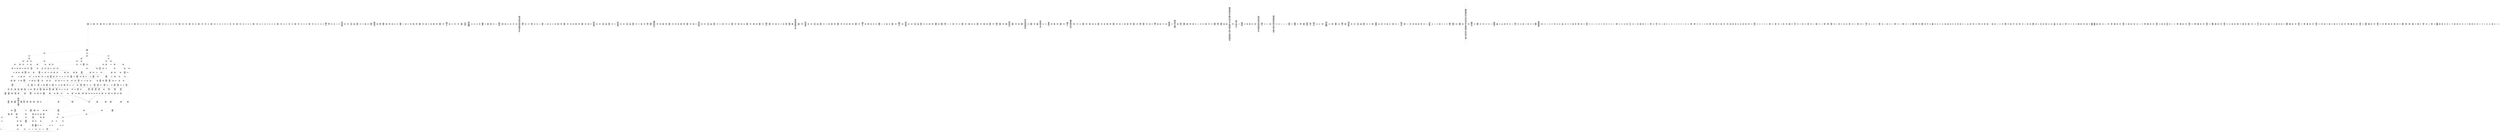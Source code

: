 /* Generated by GvGen v.1.0 (https://www.github.com/stricaud/gvgen) */

digraph G {
compound=true;
   node1 [label="[anywhere]"];
   node2 [label="# 0x0
PUSHX Data
PUSHX Data
MSTORE
PUSHX LogicData
CALLDATASIZE
LT
PUSHX Data
JUMPI
"];
   node3 [label="# 0xd
PUSHX Data
CALLDATALOAD
PUSHX BitData
SHR
PUSHX LogicData
GT
PUSHX Data
JUMPI
"];
   node4 [label="# 0x1e
PUSHX LogicData
GT
PUSHX Data
JUMPI
"];
   node5 [label="# 0x29
PUSHX LogicData
GT
PUSHX Data
JUMPI
"];
   node6 [label="# 0x34
PUSHX LogicData
EQ
PUSHX Data
JUMPI
"];
   node7 [label="# 0x3f
PUSHX LogicData
EQ
PUSHX Data
JUMPI
"];
   node8 [label="# 0x4a
PUSHX LogicData
EQ
PUSHX Data
JUMPI
"];
   node9 [label="# 0x55
PUSHX LogicData
EQ
PUSHX Data
JUMPI
"];
   node10 [label="# 0x60
PUSHX LogicData
EQ
PUSHX Data
JUMPI
"];
   node11 [label="# 0x6b
PUSHX LogicData
EQ
PUSHX Data
JUMPI
"];
   node12 [label="# 0x76
PUSHX Data
JUMP
"];
   node13 [label="# 0x7a
JUMPDEST
PUSHX LogicData
EQ
PUSHX Data
JUMPI
"];
   node14 [label="# 0x86
PUSHX LogicData
EQ
PUSHX Data
JUMPI
"];
   node15 [label="# 0x91
PUSHX LogicData
EQ
PUSHX Data
JUMPI
"];
   node16 [label="# 0x9c
PUSHX LogicData
EQ
PUSHX Data
JUMPI
"];
   node17 [label="# 0xa7
PUSHX LogicData
EQ
PUSHX Data
JUMPI
"];
   node18 [label="# 0xb2
PUSHX Data
JUMP
"];
   node19 [label="# 0xb6
JUMPDEST
PUSHX LogicData
GT
PUSHX Data
JUMPI
"];
   node20 [label="# 0xc2
PUSHX LogicData
EQ
PUSHX Data
JUMPI
"];
   node21 [label="# 0xcd
PUSHX LogicData
EQ
PUSHX Data
JUMPI
"];
   node22 [label="# 0xd8
PUSHX LogicData
EQ
PUSHX Data
JUMPI
"];
   node23 [label="# 0xe3
PUSHX LogicData
EQ
PUSHX Data
JUMPI
"];
   node24 [label="# 0xee
PUSHX LogicData
EQ
PUSHX Data
JUMPI
"];
   node25 [label="# 0xf9
PUSHX Data
JUMP
"];
   node26 [label="# 0xfd
JUMPDEST
PUSHX LogicData
EQ
PUSHX Data
JUMPI
"];
   node27 [label="# 0x109
PUSHX LogicData
EQ
PUSHX Data
JUMPI
"];
   node28 [label="# 0x114
PUSHX LogicData
EQ
PUSHX Data
JUMPI
"];
   node29 [label="# 0x11f
PUSHX LogicData
EQ
PUSHX Data
JUMPI
"];
   node30 [label="# 0x12a
PUSHX LogicData
EQ
PUSHX Data
JUMPI
"];
   node31 [label="# 0x135
PUSHX Data
JUMP
"];
   node32 [label="# 0x139
JUMPDEST
PUSHX LogicData
GT
PUSHX Data
JUMPI
"];
   node33 [label="# 0x145
PUSHX LogicData
GT
PUSHX Data
JUMPI
"];
   node34 [label="# 0x150
PUSHX LogicData
EQ
PUSHX Data
JUMPI
"];
   node35 [label="# 0x15b
PUSHX LogicData
EQ
PUSHX Data
JUMPI
"];
   node36 [label="# 0x166
PUSHX LogicData
EQ
PUSHX Data
JUMPI
"];
   node37 [label="# 0x171
PUSHX LogicData
EQ
PUSHX Data
JUMPI
"];
   node38 [label="# 0x17c
PUSHX LogicData
EQ
PUSHX Data
JUMPI
"];
   node39 [label="# 0x187
PUSHX LogicData
EQ
PUSHX Data
JUMPI
"];
   node40 [label="# 0x192
PUSHX Data
JUMP
"];
   node41 [label="# 0x196
JUMPDEST
PUSHX LogicData
EQ
PUSHX Data
JUMPI
"];
   node42 [label="# 0x1a2
PUSHX LogicData
EQ
PUSHX Data
JUMPI
"];
   node43 [label="# 0x1ad
PUSHX LogicData
EQ
PUSHX Data
JUMPI
"];
   node44 [label="# 0x1b8
PUSHX LogicData
EQ
PUSHX Data
JUMPI
"];
   node45 [label="# 0x1c3
PUSHX LogicData
EQ
PUSHX Data
JUMPI
"];
   node46 [label="# 0x1ce
PUSHX Data
JUMP
"];
   node47 [label="# 0x1d2
JUMPDEST
PUSHX LogicData
GT
PUSHX Data
JUMPI
"];
   node48 [label="# 0x1de
PUSHX LogicData
EQ
PUSHX Data
JUMPI
"];
   node49 [label="# 0x1e9
PUSHX LogicData
EQ
PUSHX Data
JUMPI
"];
   node50 [label="# 0x1f4
PUSHX LogicData
EQ
PUSHX Data
JUMPI
"];
   node51 [label="# 0x1ff
PUSHX LogicData
EQ
PUSHX Data
JUMPI
"];
   node52 [label="# 0x20a
PUSHX LogicData
EQ
PUSHX Data
JUMPI
"];
   node53 [label="# 0x215
PUSHX Data
JUMP
"];
   node54 [label="# 0x219
JUMPDEST
PUSHX LogicData
EQ
PUSHX Data
JUMPI
"];
   node55 [label="# 0x225
PUSHX LogicData
EQ
PUSHX Data
JUMPI
"];
   node56 [label="# 0x230
PUSHX LogicData
EQ
PUSHX Data
JUMPI
"];
   node57 [label="# 0x23b
PUSHX LogicData
EQ
PUSHX Data
JUMPI
"];
   node58 [label="# 0x246
PUSHX LogicData
EQ
PUSHX Data
JUMPI
"];
   node59 [label="# 0x251
JUMPDEST
PUSHX Data
REVERT
"];
   node60 [label="# 0x256
JUMPDEST
CALLVALUE
ISZERO
PUSHX Data
JUMPI
"];
   node61 [label="# 0x25e
PUSHX Data
REVERT
"];
   node62 [label="# 0x262
JUMPDEST
PUSHX Data
PUSHX ArithData
CALLDATASIZE
SUB
ADD
PUSHX Data
PUSHX Data
JUMP
"];
   node63 [label="# 0x278
JUMPDEST
PUSHX Data
JUMP
"];
   node64 [label="# 0x27d
JUMPDEST
PUSHX MemData
MLOAD
PUSHX Data
PUSHX Data
JUMP
"];
   node65 [label="# 0x28a
JUMPDEST
PUSHX MemData
MLOAD
SUB
RETURN
"];
   node66 [label="# 0x293
JUMPDEST
CALLVALUE
ISZERO
PUSHX Data
JUMPI
"];
   node67 [label="# 0x29b
PUSHX Data
REVERT
"];
   node68 [label="# 0x29f
JUMPDEST
PUSHX Data
PUSHX Data
JUMP
"];
   node69 [label="# 0x2a8
JUMPDEST
PUSHX MemData
MLOAD
PUSHX Data
PUSHX Data
JUMP
"];
   node70 [label="# 0x2b5
JUMPDEST
PUSHX MemData
MLOAD
SUB
RETURN
"];
   node71 [label="# 0x2be
JUMPDEST
CALLVALUE
ISZERO
PUSHX Data
JUMPI
"];
   node72 [label="# 0x2c6
PUSHX Data
REVERT
"];
   node73 [label="# 0x2ca
JUMPDEST
PUSHX Data
PUSHX ArithData
CALLDATASIZE
SUB
ADD
PUSHX Data
PUSHX Data
JUMP
"];
   node74 [label="# 0x2e0
JUMPDEST
PUSHX Data
JUMP
"];
   node75 [label="# 0x2e5
JUMPDEST
PUSHX MemData
MLOAD
PUSHX Data
PUSHX Data
JUMP
"];
   node76 [label="# 0x2f2
JUMPDEST
PUSHX MemData
MLOAD
SUB
RETURN
"];
   node77 [label="# 0x2fb
JUMPDEST
CALLVALUE
ISZERO
PUSHX Data
JUMPI
"];
   node78 [label="# 0x303
PUSHX Data
REVERT
"];
   node79 [label="# 0x307
JUMPDEST
PUSHX Data
PUSHX ArithData
CALLDATASIZE
SUB
ADD
PUSHX Data
PUSHX Data
JUMP
"];
   node80 [label="# 0x31d
JUMPDEST
PUSHX Data
JUMP
"];
   node81 [label="# 0x322
JUMPDEST
STOP
"];
   node82 [label="# 0x324
JUMPDEST
CALLVALUE
ISZERO
PUSHX Data
JUMPI
"];
   node83 [label="# 0x32c
PUSHX Data
REVERT
"];
   node84 [label="# 0x330
JUMPDEST
PUSHX Data
PUSHX Data
JUMP
"];
   node85 [label="# 0x339
JUMPDEST
PUSHX MemData
MLOAD
PUSHX Data
PUSHX Data
JUMP
"];
   node86 [label="# 0x346
JUMPDEST
PUSHX MemData
MLOAD
SUB
RETURN
"];
   node87 [label="# 0x34f
JUMPDEST
CALLVALUE
ISZERO
PUSHX Data
JUMPI
"];
   node88 [label="# 0x357
PUSHX Data
REVERT
"];
   node89 [label="# 0x35b
JUMPDEST
PUSHX Data
PUSHX ArithData
CALLDATASIZE
SUB
ADD
PUSHX Data
PUSHX Data
JUMP
"];
   node90 [label="# 0x371
JUMPDEST
PUSHX Data
JUMP
"];
   node91 [label="# 0x376
JUMPDEST
STOP
"];
   node92 [label="# 0x378
JUMPDEST
CALLVALUE
ISZERO
PUSHX Data
JUMPI
"];
   node93 [label="# 0x380
PUSHX Data
REVERT
"];
   node94 [label="# 0x384
JUMPDEST
PUSHX Data
PUSHX ArithData
CALLDATASIZE
SUB
ADD
PUSHX Data
PUSHX Data
JUMP
"];
   node95 [label="# 0x39a
JUMPDEST
PUSHX Data
JUMP
"];
   node96 [label="# 0x39f
JUMPDEST
STOP
"];
   node97 [label="# 0x3a1
JUMPDEST
CALLVALUE
ISZERO
PUSHX Data
JUMPI
"];
   node98 [label="# 0x3a9
PUSHX Data
REVERT
"];
   node99 [label="# 0x3ad
JUMPDEST
PUSHX Data
PUSHX Data
JUMP
"];
   node100 [label="# 0x3b6
JUMPDEST
PUSHX MemData
MLOAD
PUSHX Data
PUSHX Data
JUMP
"];
   node101 [label="# 0x3c3
JUMPDEST
PUSHX MemData
MLOAD
SUB
RETURN
"];
   node102 [label="# 0x3cc
JUMPDEST
CALLVALUE
ISZERO
PUSHX Data
JUMPI
"];
   node103 [label="# 0x3d4
PUSHX Data
REVERT
"];
   node104 [label="# 0x3d8
JUMPDEST
PUSHX Data
PUSHX ArithData
CALLDATASIZE
SUB
ADD
PUSHX Data
PUSHX Data
JUMP
"];
   node105 [label="# 0x3ee
JUMPDEST
PUSHX Data
JUMP
"];
   node106 [label="# 0x3f3
JUMPDEST
STOP
"];
   node107 [label="# 0x3f5
JUMPDEST
CALLVALUE
ISZERO
PUSHX Data
JUMPI
"];
   node108 [label="# 0x3fd
PUSHX Data
REVERT
"];
   node109 [label="# 0x401
JUMPDEST
PUSHX Data
PUSHX Data
JUMP
"];
   node110 [label="# 0x40a
JUMPDEST
PUSHX MemData
MLOAD
PUSHX Data
PUSHX Data
JUMP
"];
   node111 [label="# 0x417
JUMPDEST
PUSHX MemData
MLOAD
SUB
RETURN
"];
   node112 [label="# 0x420
JUMPDEST
CALLVALUE
ISZERO
PUSHX Data
JUMPI
"];
   node113 [label="# 0x428
PUSHX Data
REVERT
"];
   node114 [label="# 0x42c
JUMPDEST
PUSHX Data
PUSHX Data
JUMP
"];
   node115 [label="# 0x435
JUMPDEST
STOP
"];
   node116 [label="# 0x437
JUMPDEST
CALLVALUE
ISZERO
PUSHX Data
JUMPI
"];
   node117 [label="# 0x43f
PUSHX Data
REVERT
"];
   node118 [label="# 0x443
JUMPDEST
PUSHX Data
PUSHX ArithData
CALLDATASIZE
SUB
ADD
PUSHX Data
PUSHX Data
JUMP
"];
   node119 [label="# 0x459
JUMPDEST
PUSHX Data
JUMP
"];
   node120 [label="# 0x45e
JUMPDEST
STOP
"];
   node121 [label="# 0x460
JUMPDEST
CALLVALUE
ISZERO
PUSHX Data
JUMPI
"];
   node122 [label="# 0x468
PUSHX Data
REVERT
"];
   node123 [label="# 0x46c
JUMPDEST
PUSHX Data
PUSHX ArithData
CALLDATASIZE
SUB
ADD
PUSHX Data
PUSHX Data
JUMP
"];
   node124 [label="# 0x482
JUMPDEST
PUSHX Data
JUMP
"];
   node125 [label="# 0x487
JUMPDEST
PUSHX MemData
MLOAD
PUSHX Data
PUSHX Data
JUMP
"];
   node126 [label="# 0x494
JUMPDEST
PUSHX MemData
MLOAD
SUB
RETURN
"];
   node127 [label="# 0x49d
JUMPDEST
CALLVALUE
ISZERO
PUSHX Data
JUMPI
"];
   node128 [label="# 0x4a5
PUSHX Data
REVERT
"];
   node129 [label="# 0x4a9
JUMPDEST
PUSHX Data
PUSHX ArithData
CALLDATASIZE
SUB
ADD
PUSHX Data
PUSHX Data
JUMP
"];
   node130 [label="# 0x4bf
JUMPDEST
PUSHX Data
JUMP
"];
   node131 [label="# 0x4c4
JUMPDEST
STOP
"];
   node132 [label="# 0x4c6
JUMPDEST
CALLVALUE
ISZERO
PUSHX Data
JUMPI
"];
   node133 [label="# 0x4ce
PUSHX Data
REVERT
"];
   node134 [label="# 0x4d2
JUMPDEST
PUSHX Data
PUSHX ArithData
CALLDATASIZE
SUB
ADD
PUSHX Data
PUSHX Data
JUMP
"];
   node135 [label="# 0x4e8
JUMPDEST
PUSHX Data
JUMP
"];
   node136 [label="# 0x4ed
JUMPDEST
STOP
"];
   node137 [label="# 0x4ef
JUMPDEST
CALLVALUE
ISZERO
PUSHX Data
JUMPI
"];
   node138 [label="# 0x4f7
PUSHX Data
REVERT
"];
   node139 [label="# 0x4fb
JUMPDEST
PUSHX Data
PUSHX Data
JUMP
"];
   node140 [label="# 0x504
JUMPDEST
PUSHX MemData
MLOAD
PUSHX Data
PUSHX Data
JUMP
"];
   node141 [label="# 0x511
JUMPDEST
PUSHX MemData
MLOAD
SUB
RETURN
"];
   node142 [label="# 0x51a
JUMPDEST
CALLVALUE
ISZERO
PUSHX Data
JUMPI
"];
   node143 [label="# 0x522
PUSHX Data
REVERT
"];
   node144 [label="# 0x526
JUMPDEST
PUSHX Data
PUSHX Data
JUMP
"];
   node145 [label="# 0x52f
JUMPDEST
PUSHX MemData
MLOAD
PUSHX Data
PUSHX Data
JUMP
"];
   node146 [label="# 0x53c
JUMPDEST
PUSHX MemData
MLOAD
SUB
RETURN
"];
   node147 [label="# 0x545
JUMPDEST
CALLVALUE
ISZERO
PUSHX Data
JUMPI
"];
   node148 [label="# 0x54d
PUSHX Data
REVERT
"];
   node149 [label="# 0x551
JUMPDEST
PUSHX Data
PUSHX Data
JUMP
"];
   node150 [label="# 0x55a
JUMPDEST
PUSHX MemData
MLOAD
PUSHX Data
PUSHX Data
JUMP
"];
   node151 [label="# 0x567
JUMPDEST
PUSHX MemData
MLOAD
SUB
RETURN
"];
   node152 [label="# 0x570
JUMPDEST
CALLVALUE
ISZERO
PUSHX Data
JUMPI
"];
   node153 [label="# 0x578
PUSHX Data
REVERT
"];
   node154 [label="# 0x57c
JUMPDEST
PUSHX Data
PUSHX Data
JUMP
"];
   node155 [label="# 0x585
JUMPDEST
PUSHX MemData
MLOAD
PUSHX Data
PUSHX Data
JUMP
"];
   node156 [label="# 0x592
JUMPDEST
PUSHX MemData
MLOAD
SUB
RETURN
"];
   node157 [label="# 0x59b
JUMPDEST
CALLVALUE
ISZERO
PUSHX Data
JUMPI
"];
   node158 [label="# 0x5a3
PUSHX Data
REVERT
"];
   node159 [label="# 0x5a7
JUMPDEST
PUSHX Data
PUSHX ArithData
CALLDATASIZE
SUB
ADD
PUSHX Data
PUSHX Data
JUMP
"];
   node160 [label="# 0x5bd
JUMPDEST
PUSHX Data
JUMP
"];
   node161 [label="# 0x5c2
JUMPDEST
PUSHX MemData
MLOAD
PUSHX Data
PUSHX Data
JUMP
"];
   node162 [label="# 0x5cf
JUMPDEST
PUSHX MemData
MLOAD
SUB
RETURN
"];
   node163 [label="# 0x5d8
JUMPDEST
CALLVALUE
ISZERO
PUSHX Data
JUMPI
"];
   node164 [label="# 0x5e0
PUSHX Data
REVERT
"];
   node165 [label="# 0x5e4
JUMPDEST
PUSHX Data
PUSHX Data
JUMP
"];
   node166 [label="# 0x5ed
JUMPDEST
PUSHX MemData
MLOAD
PUSHX Data
PUSHX Data
JUMP
"];
   node167 [label="# 0x5fa
JUMPDEST
PUSHX MemData
MLOAD
SUB
RETURN
"];
   node168 [label="# 0x603
JUMPDEST
CALLVALUE
ISZERO
PUSHX Data
JUMPI
"];
   node169 [label="# 0x60b
PUSHX Data
REVERT
"];
   node170 [label="# 0x60f
JUMPDEST
PUSHX Data
PUSHX ArithData
CALLDATASIZE
SUB
ADD
PUSHX Data
PUSHX Data
JUMP
"];
   node171 [label="# 0x625
JUMPDEST
PUSHX Data
JUMP
"];
   node172 [label="# 0x62a
JUMPDEST
PUSHX MemData
MLOAD
PUSHX Data
PUSHX Data
JUMP
"];
   node173 [label="# 0x637
JUMPDEST
PUSHX MemData
MLOAD
SUB
RETURN
"];
   node174 [label="# 0x640
JUMPDEST
CALLVALUE
ISZERO
PUSHX Data
JUMPI
"];
   node175 [label="# 0x648
PUSHX Data
REVERT
"];
   node176 [label="# 0x64c
JUMPDEST
PUSHX Data
PUSHX Data
JUMP
"];
   node177 [label="# 0x655
JUMPDEST
STOP
"];
   node178 [label="# 0x657
JUMPDEST
CALLVALUE
ISZERO
PUSHX Data
JUMPI
"];
   node179 [label="# 0x65f
PUSHX Data
REVERT
"];
   node180 [label="# 0x663
JUMPDEST
PUSHX Data
PUSHX ArithData
CALLDATASIZE
SUB
ADD
PUSHX Data
PUSHX Data
JUMP
"];
   node181 [label="# 0x679
JUMPDEST
PUSHX Data
JUMP
"];
   node182 [label="# 0x67e
JUMPDEST
STOP
"];
   node183 [label="# 0x680
JUMPDEST
CALLVALUE
ISZERO
PUSHX Data
JUMPI
"];
   node184 [label="# 0x688
PUSHX Data
REVERT
"];
   node185 [label="# 0x68c
JUMPDEST
PUSHX Data
PUSHX ArithData
CALLDATASIZE
SUB
ADD
PUSHX Data
PUSHX Data
JUMP
"];
   node186 [label="# 0x6a2
JUMPDEST
PUSHX Data
JUMP
"];
   node187 [label="# 0x6a7
JUMPDEST
STOP
"];
   node188 [label="# 0x6a9
JUMPDEST
CALLVALUE
ISZERO
PUSHX Data
JUMPI
"];
   node189 [label="# 0x6b1
PUSHX Data
REVERT
"];
   node190 [label="# 0x6b5
JUMPDEST
PUSHX Data
PUSHX Data
JUMP
"];
   node191 [label="# 0x6be
JUMPDEST
PUSHX MemData
MLOAD
PUSHX Data
PUSHX Data
JUMP
"];
   node192 [label="# 0x6cb
JUMPDEST
PUSHX MemData
MLOAD
SUB
RETURN
"];
   node193 [label="# 0x6d4
JUMPDEST
CALLVALUE
ISZERO
PUSHX Data
JUMPI
"];
   node194 [label="# 0x6dc
PUSHX Data
REVERT
"];
   node195 [label="# 0x6e0
JUMPDEST
PUSHX Data
PUSHX Data
JUMP
"];
   node196 [label="# 0x6e9
JUMPDEST
PUSHX MemData
MLOAD
PUSHX Data
PUSHX Data
JUMP
"];
   node197 [label="# 0x6f6
JUMPDEST
PUSHX MemData
MLOAD
SUB
RETURN
"];
   node198 [label="# 0x6ff
JUMPDEST
CALLVALUE
ISZERO
PUSHX Data
JUMPI
"];
   node199 [label="# 0x707
PUSHX Data
REVERT
"];
   node200 [label="# 0x70b
JUMPDEST
PUSHX Data
PUSHX Data
JUMP
"];
   node201 [label="# 0x714
JUMPDEST
PUSHX MemData
MLOAD
PUSHX Data
PUSHX Data
JUMP
"];
   node202 [label="# 0x721
JUMPDEST
PUSHX MemData
MLOAD
SUB
RETURN
"];
   node203 [label="# 0x72a
JUMPDEST
PUSHX Data
PUSHX ArithData
CALLDATASIZE
SUB
ADD
PUSHX Data
PUSHX Data
JUMP
"];
   node204 [label="# 0x73f
JUMPDEST
PUSHX Data
JUMP
"];
   node205 [label="# 0x744
JUMPDEST
STOP
"];
   node206 [label="# 0x746
JUMPDEST
CALLVALUE
ISZERO
PUSHX Data
JUMPI
"];
   node207 [label="# 0x74e
PUSHX Data
REVERT
"];
   node208 [label="# 0x752
JUMPDEST
PUSHX Data
PUSHX ArithData
CALLDATASIZE
SUB
ADD
PUSHX Data
PUSHX Data
JUMP
"];
   node209 [label="# 0x768
JUMPDEST
PUSHX Data
JUMP
"];
   node210 [label="# 0x76d
JUMPDEST
STOP
"];
   node211 [label="# 0x76f
JUMPDEST
CALLVALUE
ISZERO
PUSHX Data
JUMPI
"];
   node212 [label="# 0x777
PUSHX Data
REVERT
"];
   node213 [label="# 0x77b
JUMPDEST
PUSHX Data
PUSHX Data
JUMP
"];
   node214 [label="# 0x784
JUMPDEST
PUSHX MemData
MLOAD
PUSHX Data
PUSHX Data
JUMP
"];
   node215 [label="# 0x791
JUMPDEST
PUSHX MemData
MLOAD
SUB
RETURN
"];
   node216 [label="# 0x79a
JUMPDEST
CALLVALUE
ISZERO
PUSHX Data
JUMPI
"];
   node217 [label="# 0x7a2
PUSHX Data
REVERT
"];
   node218 [label="# 0x7a6
JUMPDEST
PUSHX Data
PUSHX ArithData
CALLDATASIZE
SUB
ADD
PUSHX Data
PUSHX Data
JUMP
"];
   node219 [label="# 0x7bc
JUMPDEST
PUSHX Data
JUMP
"];
   node220 [label="# 0x7c1
JUMPDEST
STOP
"];
   node221 [label="# 0x7c3
JUMPDEST
CALLVALUE
ISZERO
PUSHX Data
JUMPI
"];
   node222 [label="# 0x7cb
PUSHX Data
REVERT
"];
   node223 [label="# 0x7cf
JUMPDEST
PUSHX Data
PUSHX ArithData
CALLDATASIZE
SUB
ADD
PUSHX Data
PUSHX Data
JUMP
"];
   node224 [label="# 0x7e5
JUMPDEST
PUSHX Data
JUMP
"];
   node225 [label="# 0x7ea
JUMPDEST
STOP
"];
   node226 [label="# 0x7ec
JUMPDEST
CALLVALUE
ISZERO
PUSHX Data
JUMPI
"];
   node227 [label="# 0x7f4
PUSHX Data
REVERT
"];
   node228 [label="# 0x7f8
JUMPDEST
PUSHX Data
PUSHX ArithData
CALLDATASIZE
SUB
ADD
PUSHX Data
PUSHX Data
JUMP
"];
   node229 [label="# 0x80e
JUMPDEST
PUSHX Data
JUMP
"];
   node230 [label="# 0x813
JUMPDEST
STOP
"];
   node231 [label="# 0x815
JUMPDEST
CALLVALUE
ISZERO
PUSHX Data
JUMPI
"];
   node232 [label="# 0x81d
PUSHX Data
REVERT
"];
   node233 [label="# 0x821
JUMPDEST
PUSHX Data
PUSHX ArithData
CALLDATASIZE
SUB
ADD
PUSHX Data
PUSHX Data
JUMP
"];
   node234 [label="# 0x837
JUMPDEST
PUSHX Data
JUMP
"];
   node235 [label="# 0x83c
JUMPDEST
PUSHX MemData
MLOAD
PUSHX Data
PUSHX Data
JUMP
"];
   node236 [label="# 0x849
JUMPDEST
PUSHX MemData
MLOAD
SUB
RETURN
"];
   node237 [label="# 0x852
JUMPDEST
PUSHX Data
PUSHX ArithData
CALLDATASIZE
SUB
ADD
PUSHX Data
PUSHX Data
JUMP
"];
   node238 [label="# 0x867
JUMPDEST
PUSHX Data
JUMP
"];
   node239 [label="# 0x86c
JUMPDEST
STOP
"];
   node240 [label="# 0x86e
JUMPDEST
CALLVALUE
ISZERO
PUSHX Data
JUMPI
"];
   node241 [label="# 0x876
PUSHX Data
REVERT
"];
   node242 [label="# 0x87a
JUMPDEST
PUSHX Data
PUSHX Data
JUMP
"];
   node243 [label="# 0x883
JUMPDEST
PUSHX MemData
MLOAD
PUSHX Data
PUSHX Data
JUMP
"];
   node244 [label="# 0x890
JUMPDEST
PUSHX MemData
MLOAD
SUB
RETURN
"];
   node245 [label="# 0x899
JUMPDEST
CALLVALUE
ISZERO
PUSHX Data
JUMPI
"];
   node246 [label="# 0x8a1
PUSHX Data
REVERT
"];
   node247 [label="# 0x8a5
JUMPDEST
PUSHX Data
PUSHX ArithData
CALLDATASIZE
SUB
ADD
PUSHX Data
PUSHX Data
JUMP
"];
   node248 [label="# 0x8bb
JUMPDEST
PUSHX Data
JUMP
"];
   node249 [label="# 0x8c0
JUMPDEST
PUSHX MemData
MLOAD
PUSHX Data
PUSHX Data
JUMP
"];
   node250 [label="# 0x8cd
JUMPDEST
PUSHX MemData
MLOAD
SUB
RETURN
"];
   node251 [label="# 0x8d6
JUMPDEST
CALLVALUE
ISZERO
PUSHX Data
JUMPI
"];
   node252 [label="# 0x8de
PUSHX Data
REVERT
"];
   node253 [label="# 0x8e2
JUMPDEST
PUSHX Data
PUSHX ArithData
CALLDATASIZE
SUB
ADD
PUSHX Data
PUSHX Data
JUMP
"];
   node254 [label="# 0x8f8
JUMPDEST
PUSHX Data
JUMP
"];
   node255 [label="# 0x8fd
JUMPDEST
STOP
"];
   node256 [label="# 0x8ff
JUMPDEST
CALLVALUE
ISZERO
PUSHX Data
JUMPI
"];
   node257 [label="# 0x907
PUSHX Data
REVERT
"];
   node258 [label="# 0x90b
JUMPDEST
PUSHX Data
PUSHX ArithData
CALLDATASIZE
SUB
ADD
PUSHX Data
PUSHX Data
JUMP
"];
   node259 [label="# 0x921
JUMPDEST
PUSHX Data
JUMP
"];
   node260 [label="# 0x926
JUMPDEST
PUSHX MemData
MLOAD
PUSHX Data
PUSHX Data
JUMP
"];
   node261 [label="# 0x933
JUMPDEST
PUSHX MemData
MLOAD
SUB
RETURN
"];
   node262 [label="# 0x93c
JUMPDEST
CALLVALUE
ISZERO
PUSHX Data
JUMPI
"];
   node263 [label="# 0x944
PUSHX Data
REVERT
"];
   node264 [label="# 0x948
JUMPDEST
PUSHX Data
PUSHX ArithData
CALLDATASIZE
SUB
ADD
PUSHX Data
PUSHX Data
JUMP
"];
   node265 [label="# 0x95e
JUMPDEST
PUSHX Data
JUMP
"];
   node266 [label="# 0x963
JUMPDEST
STOP
"];
   node267 [label="# 0x965
JUMPDEST
CALLVALUE
ISZERO
PUSHX Data
JUMPI
"];
   node268 [label="# 0x96d
PUSHX Data
REVERT
"];
   node269 [label="# 0x971
JUMPDEST
PUSHX Data
PUSHX ArithData
CALLDATASIZE
SUB
ADD
PUSHX Data
PUSHX Data
JUMP
"];
   node270 [label="# 0x987
JUMPDEST
PUSHX Data
JUMP
"];
   node271 [label="# 0x98c
JUMPDEST
STOP
"];
   node272 [label="# 0x98e
JUMPDEST
PUSHX Data
PUSHX BitData
PUSHX BitData
NOT
AND
PUSHX BitData
NOT
AND
EQ
PUSHX Data
JUMPI
"];
   node273 [label="# 0x9f7
PUSHX BitData
PUSHX BitData
NOT
AND
PUSHX BitData
NOT
AND
EQ
"];
   node274 [label="# 0xa59
JUMPDEST
PUSHX Data
JUMPI
"];
   node275 [label="# 0xa5f
PUSHX Data
PUSHX Data
JUMP
"];
   node276 [label="# 0xa68
JUMPDEST
"];
   node277 [label="# 0xa69
JUMPDEST
JUMP
"];
   node278 [label="# 0xa70
JUMPDEST
PUSHX Data
PUSHX StorData
SLOAD
PUSHX Data
PUSHX Data
JUMP
"];
   node279 [label="# 0xa7f
JUMPDEST
PUSHX ArithData
ADD
PUSHX ArithData
DIV
MUL
PUSHX ArithData
ADD
PUSHX MemData
MLOAD
ADD
PUSHX Data
MSTORE
MSTORE
PUSHX ArithData
ADD
SLOAD
PUSHX Data
PUSHX Data
JUMP
"];
   node280 [label="# 0xaab
JUMPDEST
ISZERO
PUSHX Data
JUMPI
"];
   node281 [label="# 0xab2
PUSHX LogicData
LT
PUSHX Data
JUMPI
"];
   node282 [label="# 0xaba
PUSHX ArithData
SLOAD
DIV
MUL
MSTORE
PUSHX ArithData
ADD
PUSHX Data
JUMP
"];
   node283 [label="# 0xacd
JUMPDEST
ADD
PUSHX Data
MSTORE
PUSHX Data
PUSHX Data
SHA3
"];
   node284 [label="# 0xadb
JUMPDEST
SLOAD
MSTORE
PUSHX ArithData
ADD
PUSHX ArithData
ADD
GT
PUSHX Data
JUMPI
"];
   node285 [label="# 0xaef
SUB
PUSHX BitData
AND
ADD
"];
   node286 [label="# 0xaf8
JUMPDEST
JUMP
"];
   node287 [label="# 0xb02
JUMPDEST
PUSHX Data
PUSHX Data
PUSHX Data
JUMP
"];
   node288 [label="# 0xb0d
JUMPDEST
PUSHX Data
JUMPI
"];
   node289 [label="# 0xb12
PUSHX MemData
MLOAD
PUSHX Data
MSTORE
PUSHX ArithData
ADD
PUSHX MemData
MLOAD
SUB
REVERT
"];
   node290 [label="# 0xb43
JUMPDEST
PUSHX Data
PUSHX ArithData
MSTORE
PUSHX ArithData
ADD
MSTORE
PUSHX ArithData
ADD
PUSHX Data
SHA3
PUSHX ArithData
SLOAD
PUSHX ArithData
EXP
DIV
PUSHX BitData
AND
JUMP
"];
   node291 [label="# 0xb7e
JUMPDEST
PUSHX Data
PUSHX Data
PUSHX Data
JUMP
"];
   node292 [label="# 0xb89
JUMPDEST
PUSHX BitData
AND
PUSHX BitData
AND
SUB
PUSHX Data
JUMPI
"];
   node293 [label="# 0xbbf
PUSHX MemData
MLOAD
PUSHX Data
MSTORE
PUSHX ArithData
ADD
PUSHX MemData
MLOAD
SUB
REVERT
"];
   node294 [label="# 0xbf0
JUMPDEST
PUSHX BitData
AND
PUSHX Data
PUSHX Data
JUMP
"];
   node295 [label="# 0xc0f
JUMPDEST
PUSHX BitData
AND
EQ
PUSHX Data
JUMPI
"];
   node296 [label="# 0xc2b
PUSHX Data
PUSHX Data
PUSHX Data
JUMP
"];
   node297 [label="# 0xc36
JUMPDEST
PUSHX Data
JUMP
"];
   node298 [label="# 0xc3b
JUMPDEST
PUSHX Data
JUMPI
"];
   node299 [label="# 0xc40
PUSHX MemData
MLOAD
PUSHX Data
MSTORE
PUSHX ArithData
ADD
PUSHX MemData
MLOAD
SUB
REVERT
"];
   node300 [label="# 0xc71
JUMPDEST
"];
   node301 [label="# 0xc72
JUMPDEST
PUSHX Data
PUSHX Data
JUMP
"];
   node302 [label="# 0xc7d
JUMPDEST
JUMP
"];
   node303 [label="# 0xc82
JUMPDEST
PUSHX StorData
SLOAD
JUMP
"];
   node304 [label="# 0xc88
JUMPDEST
PUSHX Data
PUSHX Data
JUMP
"];
   node305 [label="# 0xc90
JUMPDEST
PUSHX BitData
AND
PUSHX Data
PUSHX Data
JUMP
"];
   node306 [label="# 0xcae
JUMPDEST
PUSHX BitData
AND
EQ
PUSHX Data
JUMPI
"];
   node307 [label="# 0xcca
PUSHX MemData
MLOAD
PUSHX Data
MSTORE
PUSHX ArithData
ADD
PUSHX Data
PUSHX Data
JUMP
"];
   node308 [label="# 0xcfb
JUMPDEST
PUSHX MemData
MLOAD
SUB
REVERT
"];
   node309 [label="# 0xd04
JUMPDEST
PUSHX Data
PUSHX Data
PUSHX Data
JUMP
"];
   node310 [label="# 0xd13
JUMPDEST
JUMP
"];
   node311 [label="# 0xd17
JUMPDEST
PUSHX Data
PUSHX Data
JUMP
"];
   node312 [label="# 0xd1f
JUMPDEST
PUSHX BitData
AND
PUSHX Data
PUSHX Data
JUMP
"];
   node313 [label="# 0xd3d
JUMPDEST
PUSHX BitData
AND
EQ
PUSHX Data
JUMPI
"];
   node314 [label="# 0xd59
PUSHX MemData
MLOAD
PUSHX Data
MSTORE
PUSHX ArithData
ADD
PUSHX Data
PUSHX Data
JUMP
"];
   node315 [label="# 0xd8a
JUMPDEST
PUSHX MemData
MLOAD
SUB
REVERT
"];
   node316 [label="# 0xd93
JUMPDEST
PUSHX StorData
PUSHX ArithData
PUSHX ArithData
EXP
SLOAD
PUSHX ArithData
MUL
NOT
AND
ISZERO
ISZERO
MUL
OR
SSTORE
JUMP
"];
   node317 [label="# 0xdb0
JUMPDEST
PUSHX Data
PUSHX Data
PUSHX Data
JUMP
"];
   node318 [label="# 0xdba
JUMPDEST
PUSHX StorData
SLOAD
PUSHX StorData
SLOAD
SUB
SUB
JUMP
"];
   node319 [label="# 0xdc7
JUMPDEST
PUSHX Data
PUSHX Data
JUMP
"];
   node320 [label="# 0xdd2
JUMPDEST
JUMP
"];
   node321 [label="# 0xdd7
JUMPDEST
PUSHX StorData
SLOAD
JUMP
"];
   node322 [label="# 0xddd
JUMPDEST
PUSHX Data
PUSHX Data
JUMP
"];
   node323 [label="# 0xde5
JUMPDEST
PUSHX BitData
AND
PUSHX Data
PUSHX Data
JUMP
"];
   node324 [label="# 0xe03
JUMPDEST
PUSHX BitData
AND
EQ
PUSHX Data
JUMPI
"];
   node325 [label="# 0xe1f
PUSHX MemData
MLOAD
PUSHX Data
MSTORE
PUSHX ArithData
ADD
PUSHX Data
PUSHX Data
JUMP
"];
   node326 [label="# 0xe50
JUMPDEST
PUSHX MemData
MLOAD
SUB
REVERT
"];
   node327 [label="# 0xe59
JUMPDEST
PUSHX ArithData
PUSHX StorData
SLOAD
SUB
PUSHX Data
JUMPI
"];
   node328 [label="# 0xe64
PUSHX MemData
MLOAD
PUSHX Data
MSTORE
PUSHX ArithData
ADD
PUSHX Data
PUSHX Data
JUMP
"];
   node329 [label="# 0xe95
JUMPDEST
PUSHX MemData
MLOAD
SUB
REVERT
"];
   node330 [label="# 0xe9e
JUMPDEST
PUSHX Data
PUSHX Data
SSTORE
PUSHX Data
PUSHX Data
PUSHX Data
JUMP
"];
   node331 [label="# 0xeb0
JUMPDEST
PUSHX BitData
AND
SELFBALANCE
PUSHX MemData
MLOAD
PUSHX Data
PUSHX Data
JUMP
"];
   node332 [label="# 0xed3
JUMPDEST
PUSHX Data
PUSHX MemData
MLOAD
SUB
GAS
CALL
RETURNDATASIZE
PUSHX LogicData
EQ
PUSHX Data
JUMPI
"];
   node333 [label="# 0xeef
PUSHX MemData
MLOAD
PUSHX BitData
NOT
PUSHX ArithData
RETURNDATASIZE
ADD
AND
ADD
PUSHX Data
MSTORE
RETURNDATASIZE
MSTORE
RETURNDATASIZE
PUSHX Data
PUSHX ArithData
ADD
RETURNDATACOPY
PUSHX Data
JUMP
"];
   node334 [label="# 0xf10
JUMPDEST
PUSHX Data
"];
   node335 [label="# 0xf15
JUMPDEST
PUSHX Data
JUMPI
"];
   node336 [label="# 0xf1f
PUSHX Data
REVERT
"];
   node337 [label="# 0xf23
JUMPDEST
PUSHX Data
PUSHX Data
SSTORE
JUMP
"];
   node338 [label="# 0xf2e
JUMPDEST
PUSHX Data
PUSHX MemData
MLOAD
PUSHX ArithData
ADD
PUSHX Data
MSTORE
PUSHX Data
MSTORE
PUSHX Data
JUMP
"];
   node339 [label="# 0xf49
JUMPDEST
JUMP
"];
   node340 [label="# 0xf4e
JUMPDEST
PUSHX Data
PUSHX Data
PUSHX Data
PUSHX Data
JUMP
"];
   node341 [label="# 0xf5b
JUMPDEST
PUSHX Data
PUSHX LogicData
GT
ISZERO
PUSHX Data
JUMPI
"];
   node342 [label="# 0xf71
PUSHX Data
PUSHX Data
JUMP
"];
   node343 [label="# 0xf78
JUMPDEST
"];
   node344 [label="# 0xf79
JUMPDEST
PUSHX MemData
MLOAD
MSTORE
PUSHX ArithData
MUL
PUSHX ArithData
ADD
ADD
PUSHX Data
MSTORE
ISZERO
PUSHX Data
JUMPI
"];
   node345 [label="# 0xf93
PUSHX ArithData
ADD
PUSHX ArithData
MUL
CALLDATASIZE
CALLDATACOPY
ADD
"];
   node346 [label="# 0xfa7
JUMPDEST
PUSHX Data
PUSHX Data
PUSHX Data
JUMP
"];
   node347 [label="# 0xfb4
JUMPDEST
PUSHX Data
"];
   node348 [label="# 0xfba
JUMPDEST
LT
ISZERO
PUSHX Data
JUMPI
"];
   node349 [label="# 0xfc4
PUSHX StorData
SLOAD
GT
ISZERO
"];
   node350 [label="# 0xfcb
JUMPDEST
ISZERO
PUSHX Data
JUMPI
"];
   node351 [label="# 0xfd1
PUSHX Data
PUSHX Data
PUSHX ArithData
MSTORE
PUSHX ArithData
ADD
MSTORE
PUSHX ArithData
ADD
PUSHX Data
SHA3
PUSHX MemData
MLOAD
PUSHX ArithData
ADD
PUSHX Data
MSTORE
PUSHX ArithData
ADD
PUSHX ArithData
SLOAD
PUSHX ArithData
EXP
DIV
PUSHX BitData
AND
PUSHX BitData
AND
PUSHX BitData
AND
MSTORE
PUSHX ArithData
ADD
PUSHX ArithData
ADD
PUSHX ArithData
SLOAD
PUSHX ArithData
EXP
DIV
PUSHX BitData
AND
PUSHX BitData
AND
PUSHX BitData
AND
MSTORE
PUSHX ArithData
ADD
PUSHX ArithData
ADD
PUSHX ArithData
SLOAD
PUSHX ArithData
EXP
DIV
PUSHX BitData
AND
ISZERO
ISZERO
ISZERO
ISZERO
MSTORE
PUSHX ArithData
ADD
MLOAD
ISZERO
ISZERO
PUSHX Data
JUMPI
"];
   node352 [label="# 0x10a2
PUSHX BitData
PUSHX BitData
AND
PUSHX ArithData
ADD
MLOAD
PUSHX BitData
AND
EQ
ISZERO
"];
   node353 [label="# 0x10d8
JUMPDEST
ISZERO
PUSHX Data
JUMPI
"];
   node354 [label="# 0x10de
PUSHX ArithData
ADD
MLOAD
"];
   node355 [label="# 0x10e5
JUMPDEST
PUSHX BitData
AND
PUSHX BitData
AND
SUB
PUSHX Data
JUMPI
"];
   node356 [label="# 0x1119
MLOAD
LT
PUSHX Data
JUMPI
"];
   node357 [label="# 0x1124
PUSHX Data
PUSHX Data
JUMP
"];
   node358 [label="# 0x112b
JUMPDEST
"];
   node359 [label="# 0x112c
JUMPDEST
PUSHX ArithData
MUL
PUSHX ArithData
ADD
ADD
MSTORE
PUSHX Data
PUSHX Data
JUMP
"];
   node360 [label="# 0x1143
JUMPDEST
"];
   node361 [label="# 0x1147
JUMPDEST
PUSHX Data
PUSHX Data
JUMP
"];
   node362 [label="# 0x1152
JUMPDEST
PUSHX Data
JUMP
"];
   node363 [label="# 0x115b
JUMPDEST
JUMP
"];
   node364 [label="# 0x1168
JUMPDEST
PUSHX Data
PUSHX Data
JUMP
"];
   node365 [label="# 0x1170
JUMPDEST
PUSHX BitData
AND
PUSHX Data
PUSHX Data
JUMP
"];
   node366 [label="# 0x118e
JUMPDEST
PUSHX BitData
AND
EQ
PUSHX Data
JUMPI
"];
   node367 [label="# 0x11aa
PUSHX MemData
MLOAD
PUSHX Data
MSTORE
PUSHX ArithData
ADD
PUSHX Data
PUSHX Data
JUMP
"];
   node368 [label="# 0x11db
JUMPDEST
PUSHX MemData
MLOAD
SUB
REVERT
"];
   node369 [label="# 0x11e4
JUMPDEST
PUSHX Data
SSTORE
JUMP
"];
   node370 [label="# 0x11ee
JUMPDEST
PUSHX Data
PUSHX Data
JUMP
"];
   node371 [label="# 0x11f6
JUMPDEST
PUSHX BitData
AND
PUSHX Data
PUSHX Data
JUMP
"];
   node372 [label="# 0x1214
JUMPDEST
PUSHX BitData
AND
EQ
PUSHX Data
JUMPI
"];
   node373 [label="# 0x1230
PUSHX MemData
MLOAD
PUSHX Data
MSTORE
PUSHX ArithData
ADD
PUSHX Data
PUSHX Data
JUMP
"];
   node374 [label="# 0x1261
JUMPDEST
PUSHX MemData
MLOAD
SUB
REVERT
"];
   node375 [label="# 0x126a
JUMPDEST
PUSHX Data
PUSHX Data
PUSHX Data
JUMP
"];
   node376 [label="# 0x1279
JUMPDEST
JUMP
"];
   node377 [label="# 0x127d
JUMPDEST
PUSHX StorData
PUSHX ArithData
SLOAD
PUSHX ArithData
EXP
DIV
PUSHX BitData
AND
JUMP
"];
   node378 [label="# 0x1290
JUMPDEST
PUSHX StorData
SLOAD
PUSHX Data
PUSHX Data
JUMP
"];
   node379 [label="# 0x129d
JUMPDEST
PUSHX ArithData
ADD
PUSHX ArithData
DIV
MUL
PUSHX ArithData
ADD
PUSHX MemData
MLOAD
ADD
PUSHX Data
MSTORE
MSTORE
PUSHX ArithData
ADD
SLOAD
PUSHX Data
PUSHX Data
JUMP
"];
   node380 [label="# 0x12c9
JUMPDEST
ISZERO
PUSHX Data
JUMPI
"];
   node381 [label="# 0x12d0
PUSHX LogicData
LT
PUSHX Data
JUMPI
"];
   node382 [label="# 0x12d8
PUSHX ArithData
SLOAD
DIV
MUL
MSTORE
PUSHX ArithData
ADD
PUSHX Data
JUMP
"];
   node383 [label="# 0x12eb
JUMPDEST
ADD
PUSHX Data
MSTORE
PUSHX Data
PUSHX Data
SHA3
"];
   node384 [label="# 0x12f9
JUMPDEST
SLOAD
MSTORE
PUSHX ArithData
ADD
PUSHX ArithData
ADD
GT
PUSHX Data
JUMPI
"];
   node385 [label="# 0x130d
SUB
PUSHX BitData
AND
ADD
"];
   node386 [label="# 0x1316
JUMPDEST
JUMP
"];
   node387 [label="# 0x131e
JUMPDEST
PUSHX StorData
PUSHX ArithData
SLOAD
PUSHX ArithData
EXP
DIV
PUSHX BitData
AND
JUMP
"];
   node388 [label="# 0x1331
JUMPDEST
PUSHX StorData
SLOAD
PUSHX Data
PUSHX Data
JUMP
"];
   node389 [label="# 0x133e
JUMPDEST
PUSHX ArithData
ADD
PUSHX ArithData
DIV
MUL
PUSHX ArithData
ADD
PUSHX MemData
MLOAD
ADD
PUSHX Data
MSTORE
MSTORE
PUSHX ArithData
ADD
SLOAD
PUSHX Data
PUSHX Data
JUMP
"];
   node390 [label="# 0x136a
JUMPDEST
ISZERO
PUSHX Data
JUMPI
"];
   node391 [label="# 0x1371
PUSHX LogicData
LT
PUSHX Data
JUMPI
"];
   node392 [label="# 0x1379
PUSHX ArithData
SLOAD
DIV
MUL
MSTORE
PUSHX ArithData
ADD
PUSHX Data
JUMP
"];
   node393 [label="# 0x138c
JUMPDEST
ADD
PUSHX Data
MSTORE
PUSHX Data
PUSHX Data
SHA3
"];
   node394 [label="# 0x139a
JUMPDEST
SLOAD
MSTORE
PUSHX ArithData
ADD
PUSHX ArithData
ADD
GT
PUSHX Data
JUMPI
"];
   node395 [label="# 0x13ae
SUB
PUSHX BitData
AND
ADD
"];
   node396 [label="# 0x13b7
JUMPDEST
JUMP
"];
   node397 [label="# 0x13bf
JUMPDEST
PUSHX Data
PUSHX Data
PUSHX Data
JUMP
"];
   node398 [label="# 0x13ca
JUMPDEST
PUSHX ArithData
ADD
MLOAD
JUMP
"];
   node399 [label="# 0x13d5
JUMPDEST
PUSHX StorData
PUSHX ArithData
SLOAD
PUSHX ArithData
EXP
DIV
PUSHX BitData
AND
JUMP
"];
   node400 [label="# 0x13e8
JUMPDEST
PUSHX BitData
PUSHX BitData
AND
PUSHX BitData
AND
SUB
PUSHX Data
JUMPI
"];
   node401 [label="# 0x141e
PUSHX MemData
MLOAD
PUSHX Data
MSTORE
PUSHX ArithData
ADD
PUSHX MemData
MLOAD
SUB
REVERT
"];
   node402 [label="# 0x144f
JUMPDEST
PUSHX Data
PUSHX ArithData
PUSHX BitData
AND
PUSHX BitData
AND
MSTORE
PUSHX ArithData
ADD
MSTORE
PUSHX ArithData
ADD
PUSHX Data
SHA3
PUSHX ArithData
ADD
PUSHX ArithData
SLOAD
PUSHX ArithData
EXP
DIV
PUSHX BitData
AND
PUSHX BitData
AND
JUMP
"];
   node403 [label="# 0x14b7
JUMPDEST
PUSHX Data
PUSHX Data
JUMP
"];
   node404 [label="# 0x14bf
JUMPDEST
PUSHX BitData
AND
PUSHX Data
PUSHX Data
JUMP
"];
   node405 [label="# 0x14dd
JUMPDEST
PUSHX BitData
AND
EQ
PUSHX Data
JUMPI
"];
   node406 [label="# 0x14f9
PUSHX MemData
MLOAD
PUSHX Data
MSTORE
PUSHX ArithData
ADD
PUSHX Data
PUSHX Data
JUMP
"];
   node407 [label="# 0x152a
JUMPDEST
PUSHX MemData
MLOAD
SUB
REVERT
"];
   node408 [label="# 0x1533
JUMPDEST
PUSHX Data
PUSHX Data
PUSHX Data
JUMP
"];
   node409 [label="# 0x153d
JUMPDEST
JUMP
"];
   node410 [label="# 0x153f
JUMPDEST
PUSHX Data
PUSHX Data
JUMP
"];
   node411 [label="# 0x1547
JUMPDEST
PUSHX BitData
AND
PUSHX Data
PUSHX Data
JUMP
"];
   node412 [label="# 0x1565
JUMPDEST
PUSHX BitData
AND
EQ
PUSHX Data
JUMPI
"];
   node413 [label="# 0x1581
PUSHX MemData
MLOAD
PUSHX Data
MSTORE
PUSHX ArithData
ADD
PUSHX Data
PUSHX Data
JUMP
"];
   node414 [label="# 0x15b2
JUMPDEST
PUSHX MemData
MLOAD
SUB
REVERT
"];
   node415 [label="# 0x15bb
JUMPDEST
PUSHX Data
SSTORE
JUMP
"];
   node416 [label="# 0x15c5
JUMPDEST
PUSHX Data
PUSHX Data
JUMP
"];
   node417 [label="# 0x15cd
JUMPDEST
PUSHX BitData
AND
PUSHX Data
PUSHX Data
JUMP
"];
   node418 [label="# 0x15eb
JUMPDEST
PUSHX BitData
AND
EQ
PUSHX Data
JUMPI
"];
   node419 [label="# 0x1607
PUSHX MemData
MLOAD
PUSHX Data
MSTORE
PUSHX ArithData
ADD
PUSHX Data
PUSHX Data
JUMP
"];
   node420 [label="# 0x1638
JUMPDEST
PUSHX MemData
MLOAD
SUB
REVERT
"];
   node421 [label="# 0x1641
JUMPDEST
PUSHX Data
PUSHX Data
PUSHX Data
JUMP
"];
   node422 [label="# 0x1650
JUMPDEST
JUMP
"];
   node423 [label="# 0x1654
JUMPDEST
PUSHX Data
PUSHX StorData
PUSHX ArithData
SLOAD
PUSHX ArithData
EXP
DIV
PUSHX BitData
AND
JUMP
"];
   node424 [label="# 0x167e
JUMPDEST
PUSHX StorData
SLOAD
JUMP
"];
   node425 [label="# 0x1684
JUMPDEST
PUSHX Data
PUSHX StorData
SLOAD
PUSHX Data
PUSHX Data
JUMP
"];
   node426 [label="# 0x1693
JUMPDEST
PUSHX ArithData
ADD
PUSHX ArithData
DIV
MUL
PUSHX ArithData
ADD
PUSHX MemData
MLOAD
ADD
PUSHX Data
MSTORE
MSTORE
PUSHX ArithData
ADD
SLOAD
PUSHX Data
PUSHX Data
JUMP
"];
   node427 [label="# 0x16bf
JUMPDEST
ISZERO
PUSHX Data
JUMPI
"];
   node428 [label="# 0x16c6
PUSHX LogicData
LT
PUSHX Data
JUMPI
"];
   node429 [label="# 0x16ce
PUSHX ArithData
SLOAD
DIV
MUL
MSTORE
PUSHX ArithData
ADD
PUSHX Data
JUMP
"];
   node430 [label="# 0x16e1
JUMPDEST
ADD
PUSHX Data
MSTORE
PUSHX Data
PUSHX Data
SHA3
"];
   node431 [label="# 0x16ef
JUMPDEST
SLOAD
MSTORE
PUSHX ArithData
ADD
PUSHX ArithData
ADD
GT
PUSHX Data
JUMPI
"];
   node432 [label="# 0x1703
SUB
PUSHX BitData
AND
ADD
"];
   node433 [label="# 0x170c
JUMPDEST
JUMP
"];
   node434 [label="# 0x1716
JUMPDEST
PUSHX LogicData
GT
ISZERO
PUSHX Data
JUMPI
"];
   node435 [label="# 0x1722
PUSHX StorData
SLOAD
GT
ISZERO
"];
   node436 [label="# 0x1729
JUMPDEST
PUSHX Data
JUMPI
"];
   node437 [label="# 0x172e
PUSHX MemData
MLOAD
PUSHX Data
MSTORE
PUSHX ArithData
ADD
PUSHX Data
PUSHX Data
JUMP
"];
   node438 [label="# 0x175f
JUMPDEST
PUSHX MemData
MLOAD
SUB
REVERT
"];
   node439 [label="# 0x1768
JUMPDEST
PUSHX StorData
SLOAD
PUSHX Data
PUSHX Data
JUMP
"];
   node440 [label="# 0x1774
JUMPDEST
PUSHX Data
PUSHX Data
JUMP
"];
   node441 [label="# 0x177e
JUMPDEST
GT
ISZERO
PUSHX Data
JUMPI
"];
   node442 [label="# 0x1785
PUSHX MemData
MLOAD
PUSHX Data
MSTORE
PUSHX ArithData
ADD
PUSHX Data
PUSHX Data
JUMP
"];
   node443 [label="# 0x17b6
JUMPDEST
PUSHX MemData
MLOAD
SUB
REVERT
"];
   node444 [label="# 0x17bf
JUMPDEST
PUSHX StorData
SLOAD
PUSHX Data
PUSHX Data
JUMP
"];
   node445 [label="# 0x17ce
JUMPDEST
CALLVALUE
LT
ISZERO
PUSHX Data
JUMPI
"];
   node446 [label="# 0x17d6
PUSHX MemData
MLOAD
PUSHX Data
MSTORE
PUSHX ArithData
ADD
PUSHX Data
PUSHX Data
JUMP
"];
   node447 [label="# 0x1807
JUMPDEST
PUSHX MemData
MLOAD
SUB
REVERT
"];
   node448 [label="# 0x1810
JUMPDEST
PUSHX StorData
PUSHX ArithData
SLOAD
PUSHX ArithData
EXP
DIV
PUSHX BitData
AND
ISZERO
PUSHX Data
JUMPI
"];
   node449 [label="# 0x1826
PUSHX MemData
MLOAD
PUSHX Data
MSTORE
PUSHX ArithData
ADD
PUSHX Data
PUSHX Data
JUMP
"];
   node450 [label="# 0x1857
JUMPDEST
PUSHX MemData
MLOAD
SUB
REVERT
"];
   node451 [label="# 0x1860
JUMPDEST
PUSHX Data
PUSHX Data
PUSHX Data
JUMP
"];
   node452 [label="# 0x186b
JUMPDEST
PUSHX Data
JUMP
"];
   node453 [label="# 0x1871
JUMPDEST
JUMP
"];
   node454 [label="# 0x1876
JUMPDEST
PUSHX Data
PUSHX Data
JUMP
"];
   node455 [label="# 0x187e
JUMPDEST
PUSHX BitData
AND
PUSHX BitData
AND
SUB
PUSHX Data
JUMPI
"];
   node456 [label="# 0x18b1
PUSHX MemData
MLOAD
PUSHX Data
MSTORE
PUSHX ArithData
ADD
PUSHX MemData
MLOAD
SUB
REVERT
"];
   node457 [label="# 0x18e2
JUMPDEST
PUSHX Data
PUSHX Data
PUSHX Data
PUSHX Data
JUMP
"];
   node458 [label="# 0x18ef
JUMPDEST
PUSHX BitData
AND
PUSHX BitData
AND
MSTORE
PUSHX ArithData
ADD
MSTORE
PUSHX ArithData
ADD
PUSHX Data
SHA3
PUSHX ArithData
PUSHX BitData
AND
PUSHX BitData
AND
MSTORE
PUSHX ArithData
ADD
MSTORE
PUSHX ArithData
ADD
PUSHX Data
SHA3
PUSHX ArithData
PUSHX ArithData
EXP
SLOAD
PUSHX ArithData
MUL
NOT
AND
ISZERO
ISZERO
MUL
OR
SSTORE
PUSHX BitData
AND
PUSHX Data
PUSHX Data
JUMP
"];
   node459 [label="# 0x199c
JUMPDEST
PUSHX BitData
AND
PUSHX Data
PUSHX MemData
MLOAD
PUSHX Data
PUSHX Data
JUMP
"];
   node460 [label="# 0x19e1
JUMPDEST
PUSHX MemData
MLOAD
SUB
LOGX
JUMP
"];
   node461 [label="# 0x19ed
JUMPDEST
PUSHX StorData
SLOAD
PUSHX Data
PUSHX Data
JUMP
"];
   node462 [label="# 0x19fa
JUMPDEST
PUSHX ArithData
ADD
PUSHX ArithData
DIV
MUL
PUSHX ArithData
ADD
PUSHX MemData
MLOAD
ADD
PUSHX Data
MSTORE
MSTORE
PUSHX ArithData
ADD
SLOAD
PUSHX Data
PUSHX Data
JUMP
"];
   node463 [label="# 0x1a26
JUMPDEST
ISZERO
PUSHX Data
JUMPI
"];
   node464 [label="# 0x1a2d
PUSHX LogicData
LT
PUSHX Data
JUMPI
"];
   node465 [label="# 0x1a35
PUSHX ArithData
SLOAD
DIV
MUL
MSTORE
PUSHX ArithData
ADD
PUSHX Data
JUMP
"];
   node466 [label="# 0x1a48
JUMPDEST
ADD
PUSHX Data
MSTORE
PUSHX Data
PUSHX Data
SHA3
"];
   node467 [label="# 0x1a56
JUMPDEST
SLOAD
MSTORE
PUSHX ArithData
ADD
PUSHX ArithData
ADD
GT
PUSHX Data
JUMPI
"];
   node468 [label="# 0x1a6a
SUB
PUSHX BitData
AND
ADD
"];
   node469 [label="# 0x1a73
JUMPDEST
JUMP
"];
   node470 [label="# 0x1a7b
JUMPDEST
PUSHX Data
PUSHX Data
JUMP
"];
   node471 [label="# 0x1a83
JUMPDEST
PUSHX BitData
AND
PUSHX Data
PUSHX Data
JUMP
"];
   node472 [label="# 0x1aa1
JUMPDEST
PUSHX BitData
AND
EQ
PUSHX Data
JUMPI
"];
   node473 [label="# 0x1abd
PUSHX MemData
MLOAD
PUSHX Data
MSTORE
PUSHX ArithData
ADD
PUSHX Data
PUSHX Data
JUMP
"];
   node474 [label="# 0x1aee
JUMPDEST
PUSHX MemData
MLOAD
SUB
REVERT
"];
   node475 [label="# 0x1af7
JUMPDEST
PUSHX Data
SSTORE
JUMP
"];
   node476 [label="# 0x1b01
JUMPDEST
PUSHX Data
PUSHX Data
JUMP
"];
   node477 [label="# 0x1b09
JUMPDEST
PUSHX BitData
AND
PUSHX Data
PUSHX Data
JUMP
"];
   node478 [label="# 0x1b27
JUMPDEST
PUSHX BitData
AND
EQ
PUSHX Data
JUMPI
"];
   node479 [label="# 0x1b43
PUSHX MemData
MLOAD
PUSHX Data
MSTORE
PUSHX ArithData
ADD
PUSHX Data
PUSHX Data
JUMP
"];
   node480 [label="# 0x1b74
JUMPDEST
PUSHX MemData
MLOAD
SUB
REVERT
"];
   node481 [label="# 0x1b7d
JUMPDEST
PUSHX StorData
PUSHX ArithData
PUSHX ArithData
EXP
SLOAD
PUSHX ArithData
MUL
NOT
AND
ISZERO
ISZERO
MUL
OR
SSTORE
JUMP
"];
   node482 [label="# 0x1b9a
JUMPDEST
PUSHX Data
PUSHX Data
JUMP
"];
   node483 [label="# 0x1ba5
JUMPDEST
PUSHX Data
PUSHX BitData
AND
PUSHX Data
JUMP
"];
   node484 [label="# 0x1bc4
JUMPDEST
ISZERO
PUSHX Data
JUMPI
"];
   node485 [label="# 0x1bca
PUSHX Data
PUSHX Data
JUMP
"];
   node486 [label="# 0x1bd5
JUMPDEST
PUSHX Data
JUMPI
"];
   node487 [label="# 0x1bda
PUSHX MemData
MLOAD
PUSHX Data
MSTORE
PUSHX ArithData
ADD
PUSHX MemData
MLOAD
SUB
REVERT
"];
   node488 [label="# 0x1c0b
JUMPDEST
"];
   node489 [label="# 0x1c0c
JUMPDEST
JUMP
"];
   node490 [label="# 0x1c12
JUMPDEST
PUSHX Data
PUSHX Data
PUSHX Data
JUMP
"];
   node491 [label="# 0x1c1d
JUMPDEST
PUSHX Data
JUMPI
"];
   node492 [label="# 0x1c22
PUSHX MemData
MLOAD
PUSHX Data
MSTORE
PUSHX ArithData
ADD
PUSHX Data
PUSHX Data
JUMP
"];
   node493 [label="# 0x1c53
JUMPDEST
PUSHX MemData
MLOAD
SUB
REVERT
"];
   node494 [label="# 0x1c5c
JUMPDEST
PUSHX LogicData
ISZERO
ISZERO
PUSHX StorData
PUSHX ArithData
SLOAD
PUSHX ArithData
EXP
DIV
PUSHX BitData
AND
ISZERO
ISZERO
SUB
PUSHX Data
JUMPI
"];
   node495 [label="# 0x1c78
PUSHX StorData
SLOAD
PUSHX Data
PUSHX Data
JUMP
"];
   node496 [label="# 0x1c84
JUMPDEST
PUSHX ArithData
ADD
PUSHX ArithData
DIV
MUL
PUSHX ArithData
ADD
PUSHX MemData
MLOAD
ADD
PUSHX Data
MSTORE
MSTORE
PUSHX ArithData
ADD
SLOAD
PUSHX Data
PUSHX Data
JUMP
"];
   node497 [label="# 0x1cb0
JUMPDEST
ISZERO
PUSHX Data
JUMPI
"];
   node498 [label="# 0x1cb7
PUSHX LogicData
LT
PUSHX Data
JUMPI
"];
   node499 [label="# 0x1cbf
PUSHX ArithData
SLOAD
DIV
MUL
MSTORE
PUSHX ArithData
ADD
PUSHX Data
JUMP
"];
   node500 [label="# 0x1cd2
JUMPDEST
ADD
PUSHX Data
MSTORE
PUSHX Data
PUSHX Data
SHA3
"];
   node501 [label="# 0x1ce0
JUMPDEST
SLOAD
MSTORE
PUSHX ArithData
ADD
PUSHX ArithData
ADD
GT
PUSHX Data
JUMPI
"];
   node502 [label="# 0x1cf4
SUB
PUSHX BitData
AND
ADD
"];
   node503 [label="# 0x1cfd
JUMPDEST
PUSHX Data
JUMP
"];
   node504 [label="# 0x1d09
JUMPDEST
PUSHX Data
PUSHX Data
PUSHX Data
JUMP
"];
   node505 [label="# 0x1d13
JUMPDEST
PUSHX LogicData
MLOAD
GT
PUSHX Data
JUMPI
"];
   node506 [label="# 0x1d1f
PUSHX MemData
MLOAD
PUSHX ArithData
ADD
PUSHX Data
MSTORE
PUSHX Data
MSTORE
PUSHX Data
JUMP
"];
   node507 [label="# 0x1d33
JUMPDEST
PUSHX Data
PUSHX Data
JUMP
"];
   node508 [label="# 0x1d3d
JUMPDEST
PUSHX Data
PUSHX MemData
MLOAD
PUSHX ArithData
ADD
PUSHX Data
PUSHX Data
JUMP
"];
   node509 [label="# 0x1d51
JUMPDEST
PUSHX MemData
MLOAD
PUSHX ArithData
SUB
SUB
MSTORE
PUSHX Data
MSTORE
"];
   node510 [label="# 0x1d61
JUMPDEST
"];
   node511 [label="# 0x1d65
JUMPDEST
JUMP
"];
   node512 [label="# 0x1d6a
JUMPDEST
PUSHX LogicData
GT
ISZERO
PUSHX Data
JUMPI
"];
   node513 [label="# 0x1d76
PUSHX StorData
SLOAD
GT
ISZERO
"];
   node514 [label="# 0x1d7d
JUMPDEST
PUSHX Data
JUMPI
"];
   node515 [label="# 0x1d82
PUSHX MemData
MLOAD
PUSHX Data
MSTORE
PUSHX ArithData
ADD
PUSHX Data
PUSHX Data
JUMP
"];
   node516 [label="# 0x1db3
JUMPDEST
PUSHX MemData
MLOAD
SUB
REVERT
"];
   node517 [label="# 0x1dbc
JUMPDEST
PUSHX StorData
SLOAD
PUSHX Data
PUSHX Data
JUMP
"];
   node518 [label="# 0x1dc8
JUMPDEST
PUSHX Data
PUSHX Data
JUMP
"];
   node519 [label="# 0x1dd2
JUMPDEST
GT
ISZERO
PUSHX Data
JUMPI
"];
   node520 [label="# 0x1dd9
PUSHX MemData
MLOAD
PUSHX Data
MSTORE
PUSHX ArithData
ADD
PUSHX Data
PUSHX Data
JUMP
"];
   node521 [label="# 0x1e0a
JUMPDEST
PUSHX MemData
MLOAD
SUB
REVERT
"];
   node522 [label="# 0x1e13
JUMPDEST
PUSHX StorData
SLOAD
PUSHX Data
PUSHX Data
JUMP
"];
   node523 [label="# 0x1e22
JUMPDEST
CALLVALUE
LT
ISZERO
PUSHX Data
JUMPI
"];
   node524 [label="# 0x1e2a
PUSHX MemData
MLOAD
PUSHX Data
MSTORE
PUSHX ArithData
ADD
PUSHX Data
PUSHX Data
JUMP
"];
   node525 [label="# 0x1e5b
JUMPDEST
PUSHX MemData
MLOAD
SUB
REVERT
"];
   node526 [label="# 0x1e64
JUMPDEST
PUSHX StorData
PUSHX ArithData
SLOAD
PUSHX ArithData
EXP
DIV
PUSHX BitData
AND
PUSHX Data
JUMPI
"];
   node527 [label="# 0x1e79
PUSHX MemData
MLOAD
PUSHX Data
MSTORE
PUSHX ArithData
ADD
PUSHX Data
PUSHX Data
JUMP
"];
   node528 [label="# 0x1eaa
JUMPDEST
PUSHX MemData
MLOAD
SUB
REVERT
"];
   node529 [label="# 0x1eb3
JUMPDEST
PUSHX Data
PUSHX Data
PUSHX Data
PUSHX Data
JUMP
"];
   node530 [label="# 0x1ebf
JUMPDEST
PUSHX BitData
AND
PUSHX BitData
AND
MSTORE
PUSHX ArithData
ADD
MSTORE
PUSHX ArithData
ADD
PUSHX Data
SHA3
PUSHX ArithData
SLOAD
PUSHX ArithData
EXP
DIV
PUSHX BitData
AND
ISZERO
PUSHX Data
JUMPI
"];
   node531 [label="# 0x1f0d
PUSHX MemData
MLOAD
PUSHX Data
MSTORE
PUSHX ArithData
ADD
PUSHX Data
PUSHX Data
JUMP
"];
   node532 [label="# 0x1f3e
JUMPDEST
PUSHX MemData
MLOAD
SUB
REVERT
"];
   node533 [label="# 0x1f47
JUMPDEST
PUSHX Data
PUSHX Data
PUSHX Data
JUMP
"];
   node534 [label="# 0x1f51
JUMPDEST
PUSHX MemData
MLOAD
PUSHX ArithData
ADD
PUSHX Data
PUSHX Data
JUMP
"];
   node535 [label="# 0x1f61
JUMPDEST
PUSHX MemData
MLOAD
PUSHX ArithData
SUB
SUB
MSTORE
PUSHX Data
MSTORE
MLOAD
PUSHX ArithData
ADD
SHA3
PUSHX Data
PUSHX ArithData
MUL
PUSHX ArithData
ADD
PUSHX MemData
MLOAD
ADD
PUSHX Data
MSTORE
MSTORE
PUSHX ArithData
ADD
PUSHX ArithData
MUL
CALLDATACOPY
PUSHX Data
ADD
MSTORE
PUSHX BitData
NOT
PUSHX ArithData
ADD
AND
ADD
PUSHX StorData
SLOAD
PUSHX Data
JUMP
"];
   node536 [label="# 0x1fc7
JUMPDEST
PUSHX Data
JUMPI
"];
   node537 [label="# 0x1fcc
PUSHX MemData
MLOAD
PUSHX Data
MSTORE
PUSHX ArithData
ADD
PUSHX Data
PUSHX Data
JUMP
"];
   node538 [label="# 0x1ffd
JUMPDEST
PUSHX MemData
MLOAD
SUB
REVERT
"];
   node539 [label="# 0x2006
JUMPDEST
PUSHX Data
PUSHX Data
PUSHX Data
PUSHX Data
PUSHX Data
JUMP
"];
   node540 [label="# 0x2014
JUMPDEST
PUSHX BitData
AND
PUSHX BitData
AND
MSTORE
PUSHX ArithData
ADD
MSTORE
PUSHX ArithData
ADD
PUSHX Data
SHA3
PUSHX ArithData
PUSHX ArithData
EXP
SLOAD
PUSHX ArithData
MUL
NOT
AND
ISZERO
ISZERO
MUL
OR
SSTORE
PUSHX Data
PUSHX Data
PUSHX Data
JUMP
"];
   node541 [label="# 0x2070
JUMPDEST
PUSHX Data
JUMP
"];
   node542 [label="# 0x2076
JUMPDEST
JUMP
"];
   node543 [label="# 0x207e
JUMPDEST
PUSHX StorData
SLOAD
JUMP
"];
   node544 [label="# 0x2084
JUMPDEST
PUSHX Data
PUSHX Data
MSTORE
PUSHX Data
MSTORE
PUSHX Data
PUSHX Data
SHA3
PUSHX ArithData
SLOAD
PUSHX ArithData
EXP
DIV
PUSHX BitData
AND
JUMP
"];
   node545 [label="# 0x20a4
JUMPDEST
PUSHX Data
PUSHX Data
JUMP
"];
   node546 [label="# 0x20ac
JUMPDEST
PUSHX BitData
AND
PUSHX Data
PUSHX Data
JUMP
"];
   node547 [label="# 0x20ca
JUMPDEST
PUSHX BitData
AND
EQ
PUSHX Data
JUMPI
"];
   node548 [label="# 0x20e6
PUSHX MemData
MLOAD
PUSHX Data
MSTORE
PUSHX ArithData
ADD
PUSHX Data
PUSHX Data
JUMP
"];
   node549 [label="# 0x2117
JUMPDEST
PUSHX MemData
MLOAD
SUB
REVERT
"];
   node550 [label="# 0x2120
JUMPDEST
PUSHX StorData
PUSHX ArithData
PUSHX ArithData
EXP
SLOAD
PUSHX ArithData
MUL
NOT
AND
ISZERO
ISZERO
MUL
OR
SSTORE
JUMP
"];
   node551 [label="# 0x213d
JUMPDEST
PUSHX Data
PUSHX Data
PUSHX ArithData
PUSHX BitData
AND
PUSHX BitData
AND
MSTORE
PUSHX ArithData
ADD
MSTORE
PUSHX ArithData
ADD
PUSHX Data
SHA3
PUSHX ArithData
PUSHX BitData
AND
PUSHX BitData
AND
MSTORE
PUSHX ArithData
ADD
MSTORE
PUSHX ArithData
ADD
PUSHX Data
SHA3
PUSHX ArithData
SLOAD
PUSHX ArithData
EXP
DIV
PUSHX BitData
AND
JUMP
"];
   node552 [label="# 0x21d1
JUMPDEST
PUSHX LogicData
GT
ISZERO
PUSHX Data
JUMPI
"];
   node553 [label="# 0x21dd
PUSHX StorData
SLOAD
GT
ISZERO
"];
   node554 [label="# 0x21e4
JUMPDEST
PUSHX Data
JUMPI
"];
   node555 [label="# 0x21e9
PUSHX MemData
MLOAD
PUSHX Data
MSTORE
PUSHX ArithData
ADD
PUSHX Data
PUSHX Data
JUMP
"];
   node556 [label="# 0x221a
JUMPDEST
PUSHX MemData
MLOAD
SUB
REVERT
"];
   node557 [label="# 0x2223
JUMPDEST
PUSHX StorData
SLOAD
PUSHX Data
PUSHX Data
JUMP
"];
   node558 [label="# 0x222f
JUMPDEST
PUSHX Data
PUSHX Data
JUMP
"];
   node559 [label="# 0x2239
JUMPDEST
GT
ISZERO
PUSHX Data
JUMPI
"];
   node560 [label="# 0x2240
PUSHX MemData
MLOAD
PUSHX Data
MSTORE
PUSHX ArithData
ADD
PUSHX Data
PUSHX Data
JUMP
"];
   node561 [label="# 0x2271
JUMPDEST
PUSHX MemData
MLOAD
SUB
REVERT
"];
   node562 [label="# 0x227a
JUMPDEST
PUSHX Data
PUSHX Data
JUMP
"];
   node563 [label="# 0x2282
JUMPDEST
PUSHX BitData
AND
PUSHX Data
PUSHX Data
JUMP
"];
   node564 [label="# 0x22a0
JUMPDEST
PUSHX BitData
AND
EQ
PUSHX Data
JUMPI
"];
   node565 [label="# 0x22bc
PUSHX MemData
MLOAD
PUSHX Data
MSTORE
PUSHX ArithData
ADD
PUSHX Data
PUSHX Data
JUMP
"];
   node566 [label="# 0x22ed
JUMPDEST
PUSHX MemData
MLOAD
SUB
REVERT
"];
   node567 [label="# 0x22f6
JUMPDEST
PUSHX Data
PUSHX Data
JUMP
"];
   node568 [label="# 0x2300
JUMPDEST
JUMP
"];
   node569 [label="# 0x2305
JUMPDEST
PUSHX Data
PUSHX Data
JUMP
"];
   node570 [label="# 0x230d
JUMPDEST
PUSHX BitData
AND
PUSHX Data
PUSHX Data
JUMP
"];
   node571 [label="# 0x232b
JUMPDEST
PUSHX BitData
AND
EQ
PUSHX Data
JUMPI
"];
   node572 [label="# 0x2347
PUSHX MemData
MLOAD
PUSHX Data
MSTORE
PUSHX ArithData
ADD
PUSHX Data
PUSHX Data
JUMP
"];
   node573 [label="# 0x2378
JUMPDEST
PUSHX MemData
MLOAD
SUB
REVERT
"];
   node574 [label="# 0x2381
JUMPDEST
PUSHX BitData
PUSHX BitData
AND
PUSHX BitData
AND
SUB
PUSHX Data
JUMPI
"];
   node575 [label="# 0x23b6
PUSHX MemData
MLOAD
PUSHX Data
MSTORE
PUSHX ArithData
ADD
PUSHX Data
PUSHX Data
JUMP
"];
   node576 [label="# 0x23e7
JUMPDEST
PUSHX MemData
MLOAD
SUB
REVERT
"];
   node577 [label="# 0x23f0
JUMPDEST
PUSHX Data
PUSHX Data
JUMP
"];
   node578 [label="# 0x23f9
JUMPDEST
JUMP
"];
   node579 [label="# 0x23fc
JUMPDEST
PUSHX Data
PUSHX BitData
PUSHX BitData
NOT
AND
PUSHX BitData
NOT
AND
EQ
JUMP
"];
   node580 [label="# 0x2466
JUMPDEST
PUSHX Data
PUSHX Data
PUSHX Data
JUMP
"];
   node581 [label="# 0x2471
JUMPDEST
GT
ISZERO
ISZERO
PUSHX Data
JUMPI
"];
   node582 [label="# 0x247a
PUSHX StorData
SLOAD
LT
"];
   node583 [label="# 0x2480
JUMPDEST
ISZERO
PUSHX Data
JUMPI
"];
   node584 [label="# 0x2487
PUSHX Data
PUSHX ArithData
MSTORE
PUSHX ArithData
ADD
MSTORE
PUSHX ArithData
ADD
PUSHX Data
SHA3
PUSHX ArithData
ADD
PUSHX ArithData
SLOAD
PUSHX ArithData
EXP
DIV
PUSHX BitData
AND
ISZERO
"];
   node585 [label="# 0x24ad
JUMPDEST
JUMP
"];
   node586 [label="# 0x24b4
JUMPDEST
PUSHX Data
CALLER
JUMP
"];
   node587 [label="# 0x24bc
JUMPDEST
PUSHX Data
PUSHX ArithData
MSTORE
PUSHX ArithData
ADD
MSTORE
PUSHX ArithData
ADD
PUSHX Data
SHA3
PUSHX ArithData
PUSHX ArithData
EXP
SLOAD
PUSHX ArithData
MUL
NOT
AND
PUSHX BitData
AND
MUL
OR
SSTORE
PUSHX BitData
AND
PUSHX BitData
AND
PUSHX Data
PUSHX MemData
MLOAD
PUSHX MemData
MLOAD
SUB
LOGX
JUMP
"];
   node588 [label="# 0x256e
JUMPDEST
PUSHX Data
PUSHX Data
JUMP
"];
   node589 [label="# 0x2577
JUMPDEST
PUSHX Data
PUSHX Data
PUSHX Data
JUMP
"];
   node590 [label="# 0x2582
JUMPDEST
PUSHX BitData
AND
PUSHX ArithData
ADD
MLOAD
PUSHX BitData
AND
EQ
PUSHX Data
JUMPI
"];
   node591 [label="# 0x25bc
PUSHX MemData
MLOAD
PUSHX Data
MSTORE
PUSHX ArithData
ADD
PUSHX MemData
MLOAD
SUB
REVERT
"];
   node592 [label="# 0x25ed
JUMPDEST
PUSHX Data
PUSHX BitData
AND
PUSHX Data
PUSHX Data
JUMP
"];
   node593 [label="# 0x260e
JUMPDEST
PUSHX BitData
AND
EQ
PUSHX Data
JUMPI
"];
   node594 [label="# 0x262b
PUSHX Data
PUSHX Data
PUSHX Data
JUMP
"];
   node595 [label="# 0x2637
JUMPDEST
PUSHX Data
JUMP
"];
   node596 [label="# 0x263c
JUMPDEST
"];
   node597 [label="# 0x263d
JUMPDEST
PUSHX Data
JUMPI
"];
   node598 [label="# 0x2643
PUSHX Data
PUSHX Data
JUMP
"];
   node599 [label="# 0x264b
JUMPDEST
PUSHX BitData
AND
PUSHX Data
PUSHX Data
JUMP
"];
   node600 [label="# 0x266a
JUMPDEST
PUSHX BitData
AND
EQ
"];
   node601 [label="# 0x2682
JUMPDEST
PUSHX Data
JUMPI
"];
   node602 [label="# 0x268a
PUSHX MemData
MLOAD
PUSHX Data
MSTORE
PUSHX ArithData
ADD
PUSHX MemData
MLOAD
SUB
REVERT
"];
   node603 [label="# 0x26bb
JUMPDEST
PUSHX BitData
PUSHX BitData
AND
PUSHX BitData
AND
SUB
PUSHX Data
JUMPI
"];
   node604 [label="# 0x26f0
PUSHX MemData
MLOAD
PUSHX Data
MSTORE
PUSHX ArithData
ADD
PUSHX MemData
MLOAD
SUB
REVERT
"];
   node605 [label="# 0x2721
JUMPDEST
PUSHX Data
PUSHX Data
PUSHX Data
JUMP
"];
   node606 [label="# 0x272e
JUMPDEST
PUSHX Data
PUSHX Data
PUSHX Data
JUMP
"];
   node607 [label="# 0x273a
JUMPDEST
PUSHX ArithData
PUSHX Data
PUSHX ArithData
PUSHX BitData
AND
PUSHX BitData
AND
MSTORE
PUSHX ArithData
ADD
MSTORE
PUSHX ArithData
ADD
PUSHX Data
SHA3
PUSHX ArithData
ADD
PUSHX ArithData
SLOAD
PUSHX ArithData
EXP
DIV
PUSHX BitData
AND
SUB
PUSHX ArithData
EXP
SLOAD
PUSHX ArithData
MUL
NOT
AND
PUSHX BitData
AND
MUL
OR
SSTORE
PUSHX ArithData
PUSHX Data
PUSHX ArithData
PUSHX BitData
AND
PUSHX BitData
AND
MSTORE
PUSHX ArithData
ADD
MSTORE
PUSHX ArithData
ADD
PUSHX Data
SHA3
PUSHX ArithData
ADD
PUSHX ArithData
SLOAD
PUSHX ArithData
EXP
DIV
PUSHX BitData
AND
ADD
PUSHX ArithData
EXP
SLOAD
PUSHX ArithData
MUL
NOT
AND
PUSHX BitData
AND
MUL
OR
SSTORE
PUSHX Data
PUSHX Data
PUSHX ArithData
MSTORE
PUSHX ArithData
ADD
MSTORE
PUSHX ArithData
ADD
PUSHX Data
SHA3
PUSHX ArithData
ADD
PUSHX ArithData
PUSHX ArithData
EXP
SLOAD
PUSHX ArithData
MUL
NOT
AND
PUSHX BitData
AND
MUL
OR
SSTORE
TIMESTAMP
PUSHX ArithData
ADD
PUSHX ArithData
PUSHX ArithData
EXP
SLOAD
PUSHX ArithData
MUL
NOT
AND
PUSHX BitData
AND
MUL
OR
SSTORE
PUSHX Data
PUSHX ArithData
ADD
PUSHX Data
PUSHX Data
PUSHX ArithData
MSTORE
PUSHX ArithData
ADD
MSTORE
PUSHX ArithData
ADD
PUSHX Data
SHA3
PUSHX BitData
PUSHX BitData
AND
PUSHX ArithData
ADD
PUSHX ArithData
SLOAD
PUSHX ArithData
EXP
DIV
PUSHX BitData
AND
PUSHX BitData
AND
SUB
PUSHX Data
JUMPI
"];
   node608 [label="# 0x293d
PUSHX StorData
SLOAD
EQ
PUSHX Data
JUMPI
"];
   node609 [label="# 0x2946
PUSHX ArithData
ADD
PUSHX ArithData
PUSHX ArithData
EXP
SLOAD
PUSHX ArithData
MUL
NOT
AND
PUSHX BitData
AND
MUL
OR
SSTORE
PUSHX ArithData
ADD
MLOAD
PUSHX ArithData
ADD
PUSHX ArithData
PUSHX ArithData
EXP
SLOAD
PUSHX ArithData
MUL
NOT
AND
PUSHX BitData
AND
MUL
OR
SSTORE
"];
   node610 [label="# 0x29b8
JUMPDEST
"];
   node611 [label="# 0x29b9
JUMPDEST
PUSHX BitData
AND
PUSHX BitData
AND
PUSHX Data
PUSHX MemData
MLOAD
PUSHX MemData
MLOAD
SUB
LOGX
PUSHX Data
PUSHX Data
PUSHX Data
JUMP
"];
   node612 [label="# 0x2a24
JUMPDEST
JUMP
"];
   node613 [label="# 0x2a2b
JUMPDEST
PUSHX Data
PUSHX Data
JUMP
"];
   node614 [label="# 0x2a33
JUMPDEST
PUSHX Data
PUSHX Data
PUSHX Data
JUMP
"];
   node615 [label="# 0x2a41
JUMPDEST
GT
PUSHX Data
JUMPI
"];
   node616 [label="# 0x2a47
PUSHX StorData
SLOAD
LT
ISZERO
PUSHX Data
JUMPI
"];
   node617 [label="# 0x2a51
PUSHX Data
PUSHX Data
PUSHX ArithData
MSTORE
PUSHX ArithData
ADD
MSTORE
PUSHX ArithData
ADD
PUSHX Data
SHA3
PUSHX MemData
MLOAD
PUSHX ArithData
ADD
PUSHX Data
MSTORE
PUSHX ArithData
ADD
PUSHX ArithData
SLOAD
PUSHX ArithData
EXP
DIV
PUSHX BitData
AND
PUSHX BitData
AND
PUSHX BitData
AND
MSTORE
PUSHX ArithData
ADD
PUSHX ArithData
ADD
PUSHX ArithData
SLOAD
PUSHX ArithData
EXP
DIV
PUSHX BitData
AND
PUSHX BitData
AND
PUSHX BitData
AND
MSTORE
PUSHX ArithData
ADD
PUSHX ArithData
ADD
PUSHX ArithData
SLOAD
PUSHX ArithData
EXP
DIV
PUSHX BitData
AND
ISZERO
ISZERO
ISZERO
ISZERO
MSTORE
PUSHX ArithData
ADD
MLOAD
PUSHX Data
JUMPI
"];
   node618 [label="# 0x2b1f
PUSHX BitData
PUSHX BitData
AND
PUSHX ArithData
ADD
MLOAD
PUSHX BitData
AND
EQ
PUSHX Data
JUMPI
"];
   node619 [label="# 0x2b57
PUSHX Data
JUMP
"];
   node620 [label="# 0x2b60
JUMPDEST
"];
   node621 [label="# 0x2b61
JUMPDEST
PUSHX LogicData
ISZERO
PUSHX Data
JUMPI
"];
   node622 [label="# 0x2b69
PUSHX ArithData
SUB
PUSHX Data
PUSHX ArithData
MSTORE
PUSHX ArithData
ADD
MSTORE
PUSHX ArithData
ADD
PUSHX Data
SHA3
PUSHX MemData
MLOAD
PUSHX ArithData
ADD
PUSHX Data
MSTORE
PUSHX ArithData
ADD
PUSHX ArithData
SLOAD
PUSHX ArithData
EXP
DIV
PUSHX BitData
AND
PUSHX BitData
AND
PUSHX BitData
AND
MSTORE
PUSHX ArithData
ADD
PUSHX ArithData
ADD
PUSHX ArithData
SLOAD
PUSHX ArithData
EXP
DIV
PUSHX BitData
AND
PUSHX BitData
AND
PUSHX BitData
AND
MSTORE
PUSHX ArithData
ADD
PUSHX ArithData
ADD
PUSHX ArithData
SLOAD
PUSHX ArithData
EXP
DIV
PUSHX BitData
AND
ISZERO
ISZERO
ISZERO
ISZERO
MSTORE
PUSHX BitData
PUSHX BitData
AND
PUSHX ArithData
ADD
MLOAD
PUSHX BitData
AND
EQ
PUSHX Data
JUMPI
"];
   node623 [label="# 0x2c6d
PUSHX Data
JUMP
"];
   node624 [label="# 0x2c76
JUMPDEST
PUSHX Data
JUMP
"];
   node625 [label="# 0x2c7b
JUMPDEST
"];
   node626 [label="# 0x2c7c
JUMPDEST
"];
   node627 [label="# 0x2c7e
JUMPDEST
"];
   node628 [label="# 0x2c7f
JUMPDEST
PUSHX MemData
MLOAD
PUSHX Data
MSTORE
PUSHX ArithData
ADD
PUSHX MemData
MLOAD
SUB
REVERT
"];
   node629 [label="# 0x2cb1
JUMPDEST
JUMP
"];
   node630 [label="# 0x2cb6
JUMPDEST
PUSHX Data
PUSHX StorData
PUSHX ArithData
SLOAD
PUSHX ArithData
EXP
DIV
PUSHX BitData
AND
PUSHX StorData
PUSHX ArithData
PUSHX ArithData
EXP
SLOAD
PUSHX ArithData
MUL
NOT
AND
PUSHX BitData
AND
MUL
OR
SSTORE
PUSHX BitData
AND
PUSHX BitData
AND
PUSHX Data
PUSHX MemData
MLOAD
PUSHX MemData
MLOAD
SUB
LOGX
JUMP
"];
   node631 [label="# 0x2d7c
JUMPDEST
PUSHX Data
PUSHX MemData
MLOAD
PUSHX ArithData
ADD
PUSHX Data
MSTORE
PUSHX Data
MSTORE
PUSHX Data
JUMP
"];
   node632 [label="# 0x2d96
JUMPDEST
JUMP
"];
   node633 [label="# 0x2d9a
JUMPDEST
PUSHX LogicData
PUSHX BitData
AND
EXTCODESIZE
GT
JUMP
"];
   node634 [label="# 0x2dbd
JUMPDEST
PUSHX Data
PUSHX BitData
AND
PUSHX Data
PUSHX Data
PUSHX Data
JUMP
"];
   node635 [label="# 0x2de3
JUMPDEST
PUSHX MemData
MLOAD
PUSHX BitData
AND
PUSHX BitData
SHL
MSTORE
PUSHX ArithData
ADD
PUSHX Data
PUSHX Data
JUMP
"];
   node636 [label="# 0x2e05
JUMPDEST
PUSHX Data
PUSHX MemData
MLOAD
SUB
PUSHX Data
GAS
CALL
ISZERO
PUSHX Data
JUMPI
"];
   node637 [label="# 0x2e1e
PUSHX MemData
MLOAD
RETURNDATASIZE
PUSHX BitData
NOT
PUSHX ArithData
ADD
AND
ADD
PUSHX Data
MSTORE
ADD
PUSHX Data
PUSHX Data
JUMP
"];
   node638 [label="# 0x2e3e
JUMPDEST
PUSHX Data
"];
   node639 [label="# 0x2e41
JUMPDEST
PUSHX Data
JUMPI
"];
   node640 [label="# 0x2e46
RETURNDATASIZE
PUSHX LogicData
EQ
PUSHX Data
JUMPI
"];
   node641 [label="# 0x2e50
PUSHX MemData
MLOAD
PUSHX BitData
NOT
PUSHX ArithData
RETURNDATASIZE
ADD
AND
ADD
PUSHX Data
MSTORE
RETURNDATASIZE
MSTORE
RETURNDATASIZE
PUSHX Data
PUSHX ArithData
ADD
RETURNDATACOPY
PUSHX Data
JUMP
"];
   node642 [label="# 0x2e71
JUMPDEST
PUSHX Data
"];
   node643 [label="# 0x2e76
JUMPDEST
PUSHX ArithData
MLOAD
SUB
PUSHX Data
JUMPI
"];
   node644 [label="# 0x2e81
PUSHX MemData
MLOAD
PUSHX Data
MSTORE
PUSHX ArithData
ADD
PUSHX MemData
MLOAD
SUB
REVERT
"];
   node645 [label="# 0x2eb2
JUMPDEST
MLOAD
PUSHX ArithData
ADD
REVERT
"];
   node646 [label="# 0x2eba
JUMPDEST
PUSHX BitData
PUSHX BitData
SHL
PUSHX BitData
NOT
AND
PUSHX BitData
NOT
AND
EQ
JUMP
"];
   node647 [label="# 0x2f0d
JUMPDEST
PUSHX Data
PUSHX StorData
SLOAD
PUSHX Data
PUSHX Data
JUMP
"];
   node648 [label="# 0x2f1c
JUMPDEST
PUSHX ArithData
ADD
PUSHX ArithData
DIV
MUL
PUSHX ArithData
ADD
PUSHX MemData
MLOAD
ADD
PUSHX Data
MSTORE
MSTORE
PUSHX ArithData
ADD
SLOAD
PUSHX Data
PUSHX Data
JUMP
"];
   node649 [label="# 0x2f48
JUMPDEST
ISZERO
PUSHX Data
JUMPI
"];
   node650 [label="# 0x2f4f
PUSHX LogicData
LT
PUSHX Data
JUMPI
"];
   node651 [label="# 0x2f57
PUSHX ArithData
SLOAD
DIV
MUL
MSTORE
PUSHX ArithData
ADD
PUSHX Data
JUMP
"];
   node652 [label="# 0x2f6a
JUMPDEST
ADD
PUSHX Data
MSTORE
PUSHX Data
PUSHX Data
SHA3
"];
   node653 [label="# 0x2f78
JUMPDEST
SLOAD
MSTORE
PUSHX ArithData
ADD
PUSHX ArithData
ADD
GT
PUSHX Data
JUMPI
"];
   node654 [label="# 0x2f8c
SUB
PUSHX BitData
AND
ADD
"];
   node655 [label="# 0x2f95
JUMPDEST
JUMP
"];
   node656 [label="# 0x2f9f
JUMPDEST
PUSHX Data
PUSHX ArithData
SUB
PUSHX Data
JUMPI
"];
   node657 [label="# 0x2faa
PUSHX MemData
MLOAD
PUSHX ArithData
ADD
PUSHX Data
MSTORE
PUSHX Data
MSTORE
PUSHX ArithData
ADD
PUSHX Data
MSTORE
PUSHX Data
JUMP
"];
   node658 [label="# 0x2fe6
JUMPDEST
PUSHX Data
PUSHX Data
"];
   node659 [label="# 0x2fee
JUMPDEST
PUSHX LogicData
EQ
PUSHX Data
JUMPI
"];
   node660 [label="# 0x2ff7
PUSHX Data
PUSHX Data
JUMP
"];
   node661 [label="# 0x3001
JUMPDEST
PUSHX Data
PUSHX Data
PUSHX Data
JUMP
"];
   node662 [label="# 0x3011
JUMPDEST
PUSHX Data
JUMP
"];
   node663 [label="# 0x3018
JUMPDEST
PUSHX Data
PUSHX LogicData
GT
ISZERO
PUSHX Data
JUMPI
"];
   node664 [label="# 0x302c
PUSHX Data
PUSHX Data
JUMP
"];
   node665 [label="# 0x3033
JUMPDEST
"];
   node666 [label="# 0x3034
JUMPDEST
PUSHX MemData
MLOAD
MSTORE
PUSHX ArithData
ADD
PUSHX BitData
NOT
AND
PUSHX ArithData
ADD
ADD
PUSHX Data
MSTORE
ISZERO
PUSHX Data
JUMPI
"];
   node667 [label="# 0x3052
PUSHX ArithData
ADD
PUSHX ArithData
MUL
CALLDATASIZE
CALLDATACOPY
ADD
"];
   node668 [label="# 0x3066
JUMPDEST
"];
   node669 [label="# 0x306a
JUMPDEST
PUSHX LogicData
EQ
PUSHX Data
JUMPI
"];
   node670 [label="# 0x3073
PUSHX Data
PUSHX Data
PUSHX Data
JUMP
"];
   node671 [label="# 0x307f
JUMPDEST
PUSHX Data
PUSHX Data
PUSHX Data
JUMP
"];
   node672 [label="# 0x308e
JUMPDEST
PUSHX Data
PUSHX Data
PUSHX Data
JUMP
"];
   node673 [label="# 0x309a
JUMPDEST
PUSHX BitData
SHL
MLOAD
LT
PUSHX Data
JUMPI
"];
   node674 [label="# 0x30a8
PUSHX Data
PUSHX Data
JUMP
"];
   node675 [label="# 0x30af
JUMPDEST
"];
   node676 [label="# 0x30b0
JUMPDEST
PUSHX ArithData
ADD
ADD
PUSHX BitData
NOT
AND
PUSHX BitData
BYTE
MSTORE8
PUSHX Data
PUSHX Data
PUSHX Data
JUMP
"];
   node677 [label="# 0x30ec
JUMPDEST
PUSHX Data
JUMP
"];
   node678 [label="# 0x30f3
JUMPDEST
"];
   node679 [label="# 0x30fa
JUMPDEST
JUMP
"];
   node680 [label="# 0x30ff
JUMPDEST
PUSHX Data
PUSHX Data
PUSHX Data
JUMP
"];
   node681 [label="# 0x310c
JUMPDEST
EQ
JUMP
"];
   node682 [label="# 0x3116
JUMPDEST
JUMP
"];
   node683 [label="# 0x311c
JUMPDEST
JUMP
"];
   node684 [label="# 0x3122
JUMPDEST
PUSHX StorData
SLOAD
PUSHX BitData
PUSHX BitData
AND
PUSHX BitData
AND
SUB
PUSHX Data
JUMPI
"];
   node685 [label="# 0x315d
PUSHX MemData
MLOAD
PUSHX Data
MSTORE
PUSHX ArithData
ADD
PUSHX MemData
MLOAD
SUB
REVERT
"];
   node686 [label="# 0x318e
JUMPDEST
PUSHX ArithData
SUB
PUSHX Data
JUMPI
"];
   node687 [label="# 0x3197
PUSHX MemData
MLOAD
PUSHX Data
MSTORE
PUSHX ArithData
ADD
PUSHX MemData
MLOAD
SUB
REVERT
"];
   node688 [label="# 0x31c8
JUMPDEST
PUSHX Data
PUSHX Data
PUSHX Data
JUMP
"];
   node689 [label="# 0x31d5
JUMPDEST
PUSHX Data
PUSHX ArithData
PUSHX BitData
AND
PUSHX BitData
AND
MSTORE
PUSHX ArithData
ADD
MSTORE
PUSHX ArithData
ADD
PUSHX Data
SHA3
PUSHX ArithData
ADD
PUSHX ArithData
SLOAD
PUSHX ArithData
EXP
DIV
PUSHX BitData
AND
ADD
PUSHX ArithData
EXP
SLOAD
PUSHX ArithData
MUL
NOT
AND
PUSHX BitData
AND
MUL
OR
SSTORE
PUSHX Data
PUSHX ArithData
PUSHX BitData
AND
PUSHX BitData
AND
MSTORE
PUSHX ArithData
ADD
MSTORE
PUSHX ArithData
ADD
PUSHX Data
SHA3
PUSHX ArithData
ADD
PUSHX ArithData
SLOAD
PUSHX ArithData
EXP
DIV
PUSHX BitData
AND
ADD
PUSHX ArithData
EXP
SLOAD
PUSHX ArithData
MUL
NOT
AND
PUSHX BitData
AND
MUL
OR
SSTORE
PUSHX Data
PUSHX ArithData
MSTORE
PUSHX ArithData
ADD
MSTORE
PUSHX ArithData
ADD
PUSHX Data
SHA3
PUSHX ArithData
ADD
PUSHX ArithData
PUSHX ArithData
EXP
SLOAD
PUSHX ArithData
MUL
NOT
AND
PUSHX BitData
AND
MUL
OR
SSTORE
TIMESTAMP
PUSHX Data
PUSHX ArithData
MSTORE
PUSHX ArithData
ADD
MSTORE
PUSHX ArithData
ADD
PUSHX Data
SHA3
PUSHX ArithData
ADD
PUSHX ArithData
PUSHX ArithData
EXP
SLOAD
PUSHX ArithData
MUL
NOT
AND
PUSHX BitData
AND
MUL
OR
SSTORE
PUSHX Data
PUSHX Data
ADD
PUSHX Data
PUSHX BitData
AND
PUSHX Data
JUMP
"];
   node690 [label="# 0x3396
JUMPDEST
ISZERO
PUSHX Data
JUMPI
"];
   node691 [label="# 0x339c
JUMPDEST
PUSHX BitData
AND
PUSHX BitData
PUSHX BitData
AND
PUSHX Data
PUSHX MemData
MLOAD
PUSHX MemData
MLOAD
SUB
LOGX
PUSHX Data
PUSHX Data
PUSHX ArithData
ADD
PUSHX Data
JUMP
"];
   node692 [label="# 0x340b
JUMPDEST
PUSHX Data
JUMPI
"];
   node693 [label="# 0x3410
PUSHX MemData
MLOAD
PUSHX Data
MSTORE
PUSHX ArithData
ADD
PUSHX MemData
MLOAD
SUB
REVERT
"];
   node694 [label="# 0x3441
JUMPDEST
LT
PUSHX Data
JUMPI
"];
   node695 [label="# 0x3449
PUSHX StorData
SLOAD
EQ
PUSHX Data
JUMPI
"];
   node696 [label="# 0x3452
PUSHX Data
REVERT
"];
   node697 [label="# 0x3456
JUMPDEST
PUSHX Data
JUMP
"];
   node698 [label="# 0x345b
JUMPDEST
"];
   node699 [label="# 0x345c
JUMPDEST
PUSHX ArithData
ADD
PUSHX BitData
AND
PUSHX BitData
PUSHX BitData
AND
PUSHX Data
PUSHX MemData
MLOAD
PUSHX MemData
MLOAD
SUB
LOGX
LT
PUSHX Data
JUMPI
"];
   node700 [label="# 0x34c6
JUMPDEST
PUSHX Data
SSTORE
PUSHX Data
PUSHX Data
PUSHX Data
JUMP
"];
   node701 [label="# 0x34dc
JUMPDEST
JUMP
"];
   node702 [label="# 0x34e2
JUMPDEST
PUSHX Data
PUSHX Data
"];
   node703 [label="# 0x34eb
JUMPDEST
MLOAD
LT
ISZERO
PUSHX Data
JUMPI
"];
   node704 [label="# 0x34f5
PUSHX Data
MLOAD
LT
PUSHX Data
JUMPI
"];
   node705 [label="# 0x3501
PUSHX Data
PUSHX Data
JUMP
"];
   node706 [label="# 0x3508
JUMPDEST
"];
   node707 [label="# 0x3509
JUMPDEST
PUSHX ArithData
MUL
PUSHX ArithData
ADD
ADD
MLOAD
GT
PUSHX Data
JUMPI
"];
   node708 [label="# 0x351b
PUSHX Data
PUSHX Data
JUMP
"];
   node709 [label="# 0x3524
JUMPDEST
PUSHX Data
JUMP
"];
   node710 [label="# 0x352b
JUMPDEST
PUSHX Data
PUSHX Data
JUMP
"];
   node711 [label="# 0x3535
JUMPDEST
"];
   node712 [label="# 0x3538
JUMPDEST
PUSHX Data
PUSHX Data
JUMP
"];
   node713 [label="# 0x3544
JUMPDEST
PUSHX Data
JUMP
"];
   node714 [label="# 0x354c
JUMPDEST
JUMP
"];
   node715 [label="# 0x3557
JUMPDEST
PUSHX Data
PUSHX Data
MSTORE
PUSHX Data
MSTORE
PUSHX Data
PUSHX Data
SHA3
JUMP
"];
   node716 [label="# 0x356e
JUMPDEST
PUSHX MemData
MLOAD
PUSHX ArithData
ADD
PUSHX Data
MSTORE
PUSHX BitData
PUSHX BitData
AND
MSTORE
PUSHX ArithData
ADD
PUSHX BitData
PUSHX BitData
AND
MSTORE
PUSHX ArithData
ADD
PUSHX LogicData
ISZERO
ISZERO
MSTORE
JUMP
"];
   node717 [label="# 0x35b1
JUMPDEST
PUSHX Data
PUSHX MemData
MLOAD
JUMP
"];
   node718 [label="# 0x35bb
JUMPDEST
PUSHX Data
REVERT
"];
   node719 [label="# 0x35c0
JUMPDEST
PUSHX Data
REVERT
"];
   node720 [label="# 0x35c5
JUMPDEST
PUSHX Data
PUSHX BitData
AND
JUMP
"];
   node721 [label="# 0x35f1
JUMPDEST
PUSHX Data
PUSHX Data
JUMP
"];
   node722 [label="# 0x35fa
JUMPDEST
EQ
PUSHX Data
JUMPI
"];
   node723 [label="# 0x3601
PUSHX Data
REVERT
"];
   node724 [label="# 0x3605
JUMPDEST
JUMP
"];
   node725 [label="# 0x3608
JUMPDEST
PUSHX Data
CALLDATALOAD
PUSHX Data
PUSHX Data
JUMP
"];
   node726 [label="# 0x3617
JUMPDEST
JUMP
"];
   node727 [label="# 0x361d
JUMPDEST
PUSHX Data
PUSHX LogicData
SUB
SLT
ISZERO
PUSHX Data
JUMPI
"];
   node728 [label="# 0x362b
PUSHX Data
PUSHX Data
JUMP
"];
   node729 [label="# 0x3632
JUMPDEST
"];
   node730 [label="# 0x3633
JUMPDEST
PUSHX ArithData
PUSHX Data
ADD
PUSHX Data
JUMP
"];
   node731 [label="# 0x3641
JUMPDEST
JUMP
"];
   node732 [label="# 0x364a
JUMPDEST
PUSHX Data
ISZERO
ISZERO
JUMP
"];
   node733 [label="# 0x3656
JUMPDEST
PUSHX Data
PUSHX Data
JUMP
"];
   node734 [label="# 0x365f
JUMPDEST
MSTORE
JUMP
"];
   node735 [label="# 0x3665
JUMPDEST
PUSHX Data
PUSHX ArithData
ADD
PUSHX Data
PUSHX ArithData
ADD
PUSHX Data
JUMP
"];
   node736 [label="# 0x367a
JUMPDEST
JUMP
"];
   node737 [label="# 0x3680
JUMPDEST
PUSHX Data
MLOAD
JUMP
"];
   node738 [label="# 0x368b
JUMPDEST
PUSHX Data
MSTORE
PUSHX ArithData
ADD
JUMP
"];
   node739 [label="# 0x369c
JUMPDEST
PUSHX Data
"];
   node740 [label="# 0x369f
JUMPDEST
LT
ISZERO
PUSHX Data
JUMPI
"];
   node741 [label="# 0x36a8
ADD
MLOAD
ADD
MSTORE
PUSHX ArithData
ADD
PUSHX Data
JUMP
"];
   node742 [label="# 0x36ba
JUMPDEST
GT
ISZERO
PUSHX Data
JUMPI
"];
   node743 [label="# 0x36c3
PUSHX Data
ADD
MSTORE
"];
   node744 [label="# 0x36c9
JUMPDEST
JUMP
"];
   node745 [label="# 0x36cf
JUMPDEST
PUSHX Data
PUSHX BitData
NOT
PUSHX ArithData
ADD
AND
JUMP
"];
   node746 [label="# 0x36e0
JUMPDEST
PUSHX Data
PUSHX Data
PUSHX Data
JUMP
"];
   node747 [label="# 0x36eb
JUMPDEST
PUSHX Data
PUSHX Data
JUMP
"];
   node748 [label="# 0x36f5
JUMPDEST
PUSHX Data
PUSHX ArithData
ADD
PUSHX Data
JUMP
"];
   node749 [label="# 0x3705
JUMPDEST
PUSHX Data
PUSHX Data
JUMP
"];
   node750 [label="# 0x370e
JUMPDEST
ADD
JUMP
"];
   node751 [label="# 0x3719
JUMPDEST
PUSHX Data
PUSHX ArithData
ADD
SUB
PUSHX ArithData
ADD
MSTORE
PUSHX Data
PUSHX Data
JUMP
"];
   node752 [label="# 0x3733
JUMPDEST
JUMP
"];
   node753 [label="# 0x373b
JUMPDEST
PUSHX Data
JUMP
"];
   node754 [label="# 0x3745
JUMPDEST
PUSHX Data
PUSHX Data
JUMP
"];
   node755 [label="# 0x374e
JUMPDEST
EQ
PUSHX Data
JUMPI
"];
   node756 [label="# 0x3755
PUSHX Data
REVERT
"];
   node757 [label="# 0x3759
JUMPDEST
JUMP
"];
   node758 [label="# 0x375c
JUMPDEST
PUSHX Data
CALLDATALOAD
PUSHX Data
PUSHX Data
JUMP
"];
   node759 [label="# 0x376b
JUMPDEST
JUMP
"];
   node760 [label="# 0x3771
JUMPDEST
PUSHX Data
PUSHX LogicData
SUB
SLT
ISZERO
PUSHX Data
JUMPI
"];
   node761 [label="# 0x377f
PUSHX Data
PUSHX Data
JUMP
"];
   node762 [label="# 0x3786
JUMPDEST
"];
   node763 [label="# 0x3787
JUMPDEST
PUSHX ArithData
PUSHX Data
ADD
PUSHX Data
JUMP
"];
   node764 [label="# 0x3795
JUMPDEST
JUMP
"];
   node765 [label="# 0x379e
JUMPDEST
PUSHX Data
PUSHX BitData
AND
JUMP
"];
   node766 [label="# 0x37be
JUMPDEST
PUSHX Data
PUSHX Data
PUSHX Data
JUMP
"];
   node767 [label="# 0x37c9
JUMPDEST
JUMP
"];
   node768 [label="# 0x37d0
JUMPDEST
PUSHX Data
PUSHX Data
JUMP
"];
   node769 [label="# 0x37d9
JUMPDEST
MSTORE
JUMP
"];
   node770 [label="# 0x37df
JUMPDEST
PUSHX Data
PUSHX ArithData
ADD
PUSHX Data
PUSHX ArithData
ADD
PUSHX Data
JUMP
"];
   node771 [label="# 0x37f4
JUMPDEST
JUMP
"];
   node772 [label="# 0x37fa
JUMPDEST
PUSHX Data
PUSHX Data
JUMP
"];
   node773 [label="# 0x3803
JUMPDEST
EQ
PUSHX Data
JUMPI
"];
   node774 [label="# 0x380a
PUSHX Data
REVERT
"];
   node775 [label="# 0x380e
JUMPDEST
JUMP
"];
   node776 [label="# 0x3811
JUMPDEST
PUSHX Data
CALLDATALOAD
PUSHX Data
PUSHX Data
JUMP
"];
   node777 [label="# 0x3820
JUMPDEST
JUMP
"];
   node778 [label="# 0x3826
JUMPDEST
PUSHX Data
PUSHX LogicData
SUB
SLT
ISZERO
PUSHX Data
JUMPI
"];
   node779 [label="# 0x3835
PUSHX Data
PUSHX Data
JUMP
"];
   node780 [label="# 0x383c
JUMPDEST
"];
   node781 [label="# 0x383d
JUMPDEST
PUSHX ArithData
PUSHX Data
ADD
PUSHX Data
JUMP
"];
   node782 [label="# 0x384b
JUMPDEST
PUSHX ArithData
PUSHX Data
ADD
PUSHX Data
JUMP
"];
   node783 [label="# 0x385c
JUMPDEST
JUMP
"];
   node784 [label="# 0x3866
JUMPDEST
PUSHX Data
PUSHX Data
JUMP
"];
   node785 [label="# 0x386f
JUMPDEST
MSTORE
JUMP
"];
   node786 [label="# 0x3875
JUMPDEST
PUSHX Data
PUSHX ArithData
ADD
PUSHX Data
PUSHX ArithData
ADD
PUSHX Data
JUMP
"];
   node787 [label="# 0x388a
JUMPDEST
JUMP
"];
   node788 [label="# 0x3890
JUMPDEST
PUSHX Data
REVERT
"];
   node789 [label="# 0x3895
JUMPDEST
PUSHX Data
REVERT
"];
   node790 [label="# 0x389a
JUMPDEST
PUSHX Data
PUSHX Data
MSTORE
PUSHX Data
PUSHX Data
MSTORE
PUSHX Data
PUSHX Data
REVERT
"];
   node791 [label="# 0x38c9
JUMPDEST
PUSHX Data
PUSHX Data
JUMP
"];
   node792 [label="# 0x38d2
JUMPDEST
ADD
LT
PUSHX LogicData
GT
OR
ISZERO
PUSHX Data
JUMPI
"];
   node793 [label="# 0x38e9
PUSHX Data
PUSHX Data
JUMP
"];
   node794 [label="# 0x38f0
JUMPDEST
"];
   node795 [label="# 0x38f1
JUMPDEST
PUSHX Data
MSTORE
JUMP
"];
   node796 [label="# 0x38fa
JUMPDEST
PUSHX Data
PUSHX Data
PUSHX Data
JUMP
"];
   node797 [label="# 0x3904
JUMPDEST
PUSHX Data
PUSHX Data
JUMP
"];
   node798 [label="# 0x3910
JUMPDEST
JUMP
"];
   node799 [label="# 0x3915
JUMPDEST
PUSHX Data
PUSHX LogicData
GT
ISZERO
PUSHX Data
JUMPI
"];
   node800 [label="# 0x3928
PUSHX Data
PUSHX Data
JUMP
"];
   node801 [label="# 0x392f
JUMPDEST
"];
   node802 [label="# 0x3930
JUMPDEST
PUSHX Data
PUSHX Data
JUMP
"];
   node803 [label="# 0x3939
JUMPDEST
PUSHX ArithData
ADD
JUMP
"];
   node804 [label="# 0x3946
JUMPDEST
CALLDATACOPY
PUSHX Data
ADD
MSTORE
JUMP
"];
   node805 [label="# 0x3955
JUMPDEST
PUSHX Data
PUSHX Data
PUSHX Data
PUSHX Data
JUMP
"];
   node806 [label="# 0x3963
JUMPDEST
PUSHX Data
JUMP
"];
   node807 [label="# 0x3968
JUMPDEST
MSTORE
PUSHX ArithData
ADD
ADD
GT
ISZERO
PUSHX Data
JUMPI
"];
   node808 [label="# 0x397c
PUSHX Data
PUSHX Data
JUMP
"];
   node809 [label="# 0x3983
JUMPDEST
"];
   node810 [label="# 0x3984
JUMPDEST
PUSHX Data
PUSHX Data
JUMP
"];
   node811 [label="# 0x398f
JUMPDEST
JUMP
"];
   node812 [label="# 0x3997
JUMPDEST
PUSHX Data
PUSHX ArithData
ADD
SLT
PUSHX Data
JUMPI
"];
   node813 [label="# 0x39a4
PUSHX Data
PUSHX Data
JUMP
"];
   node814 [label="# 0x39ab
JUMPDEST
"];
   node815 [label="# 0x39ac
JUMPDEST
CALLDATALOAD
PUSHX Data
PUSHX ArithData
ADD
PUSHX Data
JUMP
"];
   node816 [label="# 0x39bc
JUMPDEST
JUMP
"];
   node817 [label="# 0x39c5
JUMPDEST
PUSHX Data
PUSHX LogicData
SUB
SLT
ISZERO
PUSHX Data
JUMPI
"];
   node818 [label="# 0x39d3
PUSHX Data
PUSHX Data
JUMP
"];
   node819 [label="# 0x39da
JUMPDEST
"];
   node820 [label="# 0x39db
JUMPDEST
PUSHX ArithData
ADD
CALLDATALOAD
PUSHX LogicData
GT
ISZERO
PUSHX Data
JUMPI
"];
   node821 [label="# 0x39f1
PUSHX Data
PUSHX Data
JUMP
"];
   node822 [label="# 0x39f8
JUMPDEST
"];
   node823 [label="# 0x39f9
JUMPDEST
PUSHX Data
ADD
PUSHX Data
JUMP
"];
   node824 [label="# 0x3a05
JUMPDEST
JUMP
"];
   node825 [label="# 0x3a0e
JUMPDEST
PUSHX Data
PUSHX Data
JUMP
"];
   node826 [label="# 0x3a17
JUMPDEST
EQ
PUSHX Data
JUMPI
"];
   node827 [label="# 0x3a1e
PUSHX Data
REVERT
"];
   node828 [label="# 0x3a22
JUMPDEST
JUMP
"];
   node829 [label="# 0x3a25
JUMPDEST
PUSHX Data
CALLDATALOAD
PUSHX Data
PUSHX Data
JUMP
"];
   node830 [label="# 0x3a34
JUMPDEST
JUMP
"];
   node831 [label="# 0x3a3a
JUMPDEST
PUSHX Data
PUSHX LogicData
SUB
SLT
ISZERO
PUSHX Data
JUMPI
"];
   node832 [label="# 0x3a48
PUSHX Data
PUSHX Data
JUMP
"];
   node833 [label="# 0x3a4f
JUMPDEST
"];
   node834 [label="# 0x3a50
JUMPDEST
PUSHX ArithData
PUSHX Data
ADD
PUSHX Data
JUMP
"];
   node835 [label="# 0x3a5e
JUMPDEST
JUMP
"];
   node836 [label="# 0x3a67
JUMPDEST
PUSHX Data
PUSHX Data
PUSHX LogicData
SUB
SLT
ISZERO
PUSHX Data
JUMPI
"];
   node837 [label="# 0x3a78
PUSHX Data
PUSHX Data
JUMP
"];
   node838 [label="# 0x3a7f
JUMPDEST
"];
   node839 [label="# 0x3a80
JUMPDEST
PUSHX ArithData
PUSHX Data
ADD
PUSHX Data
JUMP
"];
   node840 [label="# 0x3a8e
JUMPDEST
PUSHX ArithData
PUSHX Data
ADD
PUSHX Data
JUMP
"];
   node841 [label="# 0x3a9f
JUMPDEST
PUSHX ArithData
PUSHX Data
ADD
PUSHX Data
JUMP
"];
   node842 [label="# 0x3ab0
JUMPDEST
JUMP
"];
   node843 [label="# 0x3aba
JUMPDEST
PUSHX Data
JUMP
"];
   node844 [label="# 0x3ac4
JUMPDEST
PUSHX Data
PUSHX Data
JUMP
"];
   node845 [label="# 0x3acd
JUMPDEST
MSTORE
JUMP
"];
   node846 [label="# 0x3ad3
JUMPDEST
PUSHX Data
PUSHX ArithData
ADD
PUSHX Data
PUSHX ArithData
ADD
PUSHX Data
JUMP
"];
   node847 [label="# 0x3ae8
JUMPDEST
JUMP
"];
   node848 [label="# 0x3aee
JUMPDEST
PUSHX Data
PUSHX LogicData
SUB
SLT
ISZERO
PUSHX Data
JUMPI
"];
   node849 [label="# 0x3afc
PUSHX Data
PUSHX Data
JUMP
"];
   node850 [label="# 0x3b03
JUMPDEST
"];
   node851 [label="# 0x3b04
JUMPDEST
PUSHX ArithData
PUSHX Data
ADD
PUSHX Data
JUMP
"];
   node852 [label="# 0x3b12
JUMPDEST
JUMP
"];
   node853 [label="# 0x3b1b
JUMPDEST
PUSHX Data
MLOAD
JUMP
"];
   node854 [label="# 0x3b26
JUMPDEST
PUSHX Data
MSTORE
PUSHX ArithData
ADD
JUMP
"];
   node855 [label="# 0x3b37
JUMPDEST
PUSHX Data
PUSHX ArithData
ADD
JUMP
"];
   node856 [label="# 0x3b47
JUMPDEST
PUSHX Data
PUSHX Data
JUMP
"];
   node857 [label="# 0x3b50
JUMPDEST
MSTORE
JUMP
"];
   node858 [label="# 0x3b56
JUMPDEST
PUSHX Data
PUSHX Data
PUSHX Data
JUMP
"];
   node859 [label="# 0x3b62
JUMPDEST
PUSHX ArithData
ADD
JUMP
"];
   node860 [label="# 0x3b6e
JUMPDEST
PUSHX Data
PUSHX ArithData
ADD
JUMP
"];
   node861 [label="# 0x3b7b
JUMPDEST
PUSHX Data
PUSHX Data
PUSHX Data
JUMP
"];
   node862 [label="# 0x3b86
JUMPDEST
PUSHX Data
PUSHX Data
JUMP
"];
   node863 [label="# 0x3b90
JUMPDEST
PUSHX Data
PUSHX Data
JUMP
"];
   node864 [label="# 0x3b9b
JUMPDEST
PUSHX Data
"];
   node865 [label="# 0x3b9f
JUMPDEST
LT
ISZERO
PUSHX Data
JUMPI
"];
   node866 [label="# 0x3ba8
MLOAD
PUSHX Data
PUSHX Data
JUMP
"];
   node867 [label="# 0x3bb3
JUMPDEST
PUSHX Data
PUSHX Data
JUMP
"];
   node868 [label="# 0x3bbe
JUMPDEST
PUSHX ArithData
ADD
PUSHX Data
JUMP
"];
   node869 [label="# 0x3bcc
JUMPDEST
JUMP
"];
   node870 [label="# 0x3bd9
JUMPDEST
PUSHX Data
PUSHX ArithData
ADD
SUB
PUSHX ArithData
ADD
MSTORE
PUSHX Data
PUSHX Data
JUMP
"];
   node871 [label="# 0x3bf3
JUMPDEST
JUMP
"];
   node872 [label="# 0x3bfb
JUMPDEST
PUSHX Data
PUSHX Data
JUMP
"];
   node873 [label="# 0x3c04
JUMPDEST
EQ
PUSHX Data
JUMPI
"];
   node874 [label="# 0x3c0b
PUSHX Data
REVERT
"];
   node875 [label="# 0x3c0f
JUMPDEST
JUMP
"];
   node876 [label="# 0x3c12
JUMPDEST
PUSHX Data
CALLDATALOAD
PUSHX Data
PUSHX Data
JUMP
"];
   node877 [label="# 0x3c21
JUMPDEST
JUMP
"];
   node878 [label="# 0x3c27
JUMPDEST
PUSHX Data
PUSHX LogicData
SUB
SLT
ISZERO
PUSHX Data
JUMPI
"];
   node879 [label="# 0x3c35
PUSHX Data
PUSHX Data
JUMP
"];
   node880 [label="# 0x3c3c
JUMPDEST
"];
   node881 [label="# 0x3c3d
JUMPDEST
PUSHX ArithData
PUSHX Data
ADD
PUSHX Data
JUMP
"];
   node882 [label="# 0x3c4b
JUMPDEST
JUMP
"];
   node883 [label="# 0x3c54
JUMPDEST
PUSHX Data
PUSHX LogicData
SUB
SLT
ISZERO
PUSHX Data
JUMPI
"];
   node884 [label="# 0x3c63
PUSHX Data
PUSHX Data
JUMP
"];
   node885 [label="# 0x3c6a
JUMPDEST
"];
   node886 [label="# 0x3c6b
JUMPDEST
PUSHX ArithData
PUSHX Data
ADD
PUSHX Data
JUMP
"];
   node887 [label="# 0x3c79
JUMPDEST
PUSHX ArithData
PUSHX Data
ADD
PUSHX Data
JUMP
"];
   node888 [label="# 0x3c8a
JUMPDEST
JUMP
"];
   node889 [label="# 0x3c94
JUMPDEST
PUSHX Data
PUSHX LogicData
GT
ISZERO
PUSHX Data
JUMPI
"];
   node890 [label="# 0x3ca7
PUSHX Data
PUSHX Data
JUMP
"];
   node891 [label="# 0x3cae
JUMPDEST
"];
   node892 [label="# 0x3caf
JUMPDEST
PUSHX Data
PUSHX Data
JUMP
"];
   node893 [label="# 0x3cb8
JUMPDEST
PUSHX ArithData
ADD
JUMP
"];
   node894 [label="# 0x3cc5
JUMPDEST
PUSHX Data
PUSHX Data
PUSHX Data
PUSHX Data
JUMP
"];
   node895 [label="# 0x3cd3
JUMPDEST
PUSHX Data
JUMP
"];
   node896 [label="# 0x3cd8
JUMPDEST
MSTORE
PUSHX ArithData
ADD
ADD
GT
ISZERO
PUSHX Data
JUMPI
"];
   node897 [label="# 0x3cec
PUSHX Data
PUSHX Data
JUMP
"];
   node898 [label="# 0x3cf3
JUMPDEST
"];
   node899 [label="# 0x3cf4
JUMPDEST
PUSHX Data
PUSHX Data
JUMP
"];
   node900 [label="# 0x3cff
JUMPDEST
JUMP
"];
   node901 [label="# 0x3d07
JUMPDEST
PUSHX Data
PUSHX ArithData
ADD
SLT
PUSHX Data
JUMPI
"];
   node902 [label="# 0x3d14
PUSHX Data
PUSHX Data
JUMP
"];
   node903 [label="# 0x3d1b
JUMPDEST
"];
   node904 [label="# 0x3d1c
JUMPDEST
CALLDATALOAD
PUSHX Data
PUSHX ArithData
ADD
PUSHX Data
JUMP
"];
   node905 [label="# 0x3d2c
JUMPDEST
JUMP
"];
   node906 [label="# 0x3d35
JUMPDEST
PUSHX Data
PUSHX Data
PUSHX LogicData
SUB
SLT
ISZERO
PUSHX Data
JUMPI
"];
   node907 [label="# 0x3d47
PUSHX Data
PUSHX Data
JUMP
"];
   node908 [label="# 0x3d4e
JUMPDEST
"];
   node909 [label="# 0x3d4f
JUMPDEST
PUSHX ArithData
PUSHX Data
ADD
PUSHX Data
JUMP
"];
   node910 [label="# 0x3d5d
JUMPDEST
PUSHX ArithData
PUSHX Data
ADD
PUSHX Data
JUMP
"];
   node911 [label="# 0x3d6e
JUMPDEST
PUSHX ArithData
PUSHX Data
ADD
PUSHX Data
JUMP
"];
   node912 [label="# 0x3d7f
JUMPDEST
PUSHX ArithData
ADD
CALLDATALOAD
PUSHX LogicData
GT
ISZERO
PUSHX Data
JUMPI
"];
   node913 [label="# 0x3d98
PUSHX Data
PUSHX Data
JUMP
"];
   node914 [label="# 0x3d9f
JUMPDEST
"];
   node915 [label="# 0x3da0
JUMPDEST
PUSHX Data
ADD
PUSHX Data
JUMP
"];
   node916 [label="# 0x3dac
JUMPDEST
JUMP
"];
   node917 [label="# 0x3db8
JUMPDEST
PUSHX Data
REVERT
"];
   node918 [label="# 0x3dbd
JUMPDEST
PUSHX Data
REVERT
"];
   node919 [label="# 0x3dc2
JUMPDEST
PUSHX Data
PUSHX ArithData
ADD
SLT
PUSHX Data
JUMPI
"];
   node920 [label="# 0x3dd0
PUSHX Data
PUSHX Data
JUMP
"];
   node921 [label="# 0x3dd7
JUMPDEST
"];
   node922 [label="# 0x3dd8
JUMPDEST
CALLDATALOAD
PUSHX LogicData
GT
ISZERO
PUSHX Data
JUMPI
"];
   node923 [label="# 0x3ded
PUSHX Data
PUSHX Data
JUMP
"];
   node924 [label="# 0x3df4
JUMPDEST
"];
   node925 [label="# 0x3df5
JUMPDEST
PUSHX ArithData
ADD
PUSHX ArithData
MUL
ADD
GT
ISZERO
PUSHX Data
JUMPI
"];
   node926 [label="# 0x3e09
PUSHX Data
PUSHX Data
JUMP
"];
   node927 [label="# 0x3e10
JUMPDEST
"];
   node928 [label="# 0x3e11
JUMPDEST
JUMP
"];
   node929 [label="# 0x3e18
JUMPDEST
PUSHX Data
PUSHX Data
PUSHX LogicData
SUB
SLT
ISZERO
PUSHX Data
JUMPI
"];
   node930 [label="# 0x3e29
PUSHX Data
PUSHX Data
JUMP
"];
   node931 [label="# 0x3e30
JUMPDEST
"];
   node932 [label="# 0x3e31
JUMPDEST
PUSHX ArithData
PUSHX Data
ADD
PUSHX Data
JUMP
"];
   node933 [label="# 0x3e3f
JUMPDEST
PUSHX ArithData
ADD
CALLDATALOAD
PUSHX LogicData
GT
ISZERO
PUSHX Data
JUMPI
"];
   node934 [label="# 0x3e58
PUSHX Data
PUSHX Data
JUMP
"];
   node935 [label="# 0x3e5f
JUMPDEST
"];
   node936 [label="# 0x3e60
JUMPDEST
PUSHX Data
ADD
PUSHX Data
JUMP
"];
   node937 [label="# 0x3e6c
JUMPDEST
JUMP
"];
   node938 [label="# 0x3e78
JUMPDEST
PUSHX Data
PUSHX LogicData
SUB
SLT
ISZERO
PUSHX Data
JUMPI
"];
   node939 [label="# 0x3e87
PUSHX Data
PUSHX Data
JUMP
"];
   node940 [label="# 0x3e8e
JUMPDEST
"];
   node941 [label="# 0x3e8f
JUMPDEST
PUSHX ArithData
PUSHX Data
ADD
PUSHX Data
JUMP
"];
   node942 [label="# 0x3e9d
JUMPDEST
PUSHX ArithData
PUSHX Data
ADD
PUSHX Data
JUMP
"];
   node943 [label="# 0x3eae
JUMPDEST
JUMP
"];
   node944 [label="# 0x3eb8
JUMPDEST
PUSHX Data
PUSHX LogicData
SUB
SLT
ISZERO
PUSHX Data
JUMPI
"];
   node945 [label="# 0x3ec7
PUSHX Data
PUSHX Data
JUMP
"];
   node946 [label="# 0x3ece
JUMPDEST
"];
   node947 [label="# 0x3ecf
JUMPDEST
PUSHX ArithData
PUSHX Data
ADD
PUSHX Data
JUMP
"];
   node948 [label="# 0x3edd
JUMPDEST
PUSHX ArithData
PUSHX Data
ADD
PUSHX Data
JUMP
"];
   node949 [label="# 0x3eee
JUMPDEST
JUMP
"];
   node950 [label="# 0x3ef8
JUMPDEST
PUSHX Data
PUSHX Data
MSTORE
PUSHX Data
PUSHX Data
MSTORE
PUSHX Data
PUSHX Data
REVERT
"];
   node951 [label="# 0x3f27
JUMPDEST
PUSHX Data
PUSHX Data
DIV
PUSHX BitData
AND
PUSHX Data
JUMPI
"];
   node952 [label="# 0x3f39
PUSHX BitData
AND
"];
   node953 [label="# 0x3f3f
JUMPDEST
PUSHX LogicData
LT
SUB
PUSHX Data
JUMPI
"];
   node954 [label="# 0x3f4a
PUSHX Data
PUSHX Data
JUMP
"];
   node955 [label="# 0x3f51
JUMPDEST
"];
   node956 [label="# 0x3f52
JUMPDEST
JUMP
"];
   node957 [label="# 0x3f58
JUMPDEST
PUSHX Data
PUSHX ArithData
ADD
MSTORE
JUMP
"];
   node958 [label="# 0x3f81
JUMPDEST
PUSHX Data
PUSHX Data
PUSHX Data
PUSHX Data
JUMP
"];
   node959 [label="# 0x3f8e
JUMPDEST
PUSHX Data
PUSHX Data
JUMP
"];
   node960 [label="# 0x3f99
JUMPDEST
PUSHX ArithData
ADD
JUMP
"];
   node961 [label="# 0x3fa4
JUMPDEST
PUSHX Data
PUSHX ArithData
ADD
SUB
PUSHX ArithData
ADD
MSTORE
PUSHX Data
PUSHX Data
JUMP
"];
   node962 [label="# 0x3fbd
JUMPDEST
JUMP
"];
   node963 [label="# 0x3fc4
JUMPDEST
PUSHX Data
PUSHX Data
MSTORE
PUSHX Data
PUSHX Data
SHA3
JUMP
"];
   node964 [label="# 0x3fd9
JUMPDEST
PUSHX Data
PUSHX Data
PUSHX ArithData
ADD
DIV
JUMP
"];
   node965 [label="# 0x3fe9
JUMPDEST
PUSHX Data
SHL
JUMP
"];
   node966 [label="# 0x3ff6
JUMPDEST
PUSHX Data
PUSHX ArithData
MUL
PUSHX Data
PUSHX Data
PUSHX Data
JUMP
"];
   node967 [label="# 0x4026
JUMPDEST
PUSHX Data
PUSHX Data
JUMP
"];
   node968 [label="# 0x4030
JUMPDEST
NOT
AND
AND
OR
JUMP
"];
   node969 [label="# 0x4048
JUMPDEST
PUSHX Data
JUMP
"];
   node970 [label="# 0x4052
JUMPDEST
PUSHX Data
PUSHX Data
PUSHX Data
PUSHX Data
PUSHX Data
JUMP
"];
   node971 [label="# 0x4063
JUMPDEST
PUSHX Data
JUMP
"];
   node972 [label="# 0x4068
JUMPDEST
PUSHX Data
JUMP
"];
   node973 [label="# 0x406d
JUMPDEST
JUMP
"];
   node974 [label="# 0x4074
JUMPDEST
PUSHX Data
JUMP
"];
   node975 [label="# 0x407e
JUMPDEST
PUSHX Data
PUSHX Data
JUMP
"];
   node976 [label="# 0x4087
JUMPDEST
PUSHX Data
PUSHX Data
PUSHX Data
JUMP
"];
   node977 [label="# 0x4093
JUMPDEST
SLOAD
PUSHX Data
JUMP
"];
   node978 [label="# 0x409b
JUMPDEST
SSTORE
JUMP
"];
   node979 [label="# 0x40a3
JUMPDEST
PUSHX Data
JUMP
"];
   node980 [label="# 0x40a8
JUMPDEST
PUSHX Data
PUSHX Data
JUMP
"];
   node981 [label="# 0x40b0
JUMPDEST
PUSHX Data
PUSHX Data
JUMP
"];
   node982 [label="# 0x40bb
JUMPDEST
JUMP
"];
   node983 [label="# 0x40c0
JUMPDEST
"];
   node984 [label="# 0x40c1
JUMPDEST
LT
ISZERO
PUSHX Data
JUMPI
"];
   node985 [label="# 0x40ca
PUSHX Data
PUSHX Data
PUSHX Data
JUMP
"];
   node986 [label="# 0x40d4
JUMPDEST
PUSHX ArithData
ADD
PUSHX Data
JUMP
"];
   node987 [label="# 0x40df
JUMPDEST
JUMP
"];
   node988 [label="# 0x40e3
JUMPDEST
PUSHX LogicData
GT
ISZERO
PUSHX Data
JUMPI
"];
   node989 [label="# 0x40ed
PUSHX Data
PUSHX Data
JUMP
"];
   node990 [label="# 0x40f5
JUMPDEST
PUSHX Data
PUSHX Data
JUMP
"];
   node991 [label="# 0x40fe
JUMPDEST
ADD
PUSHX LogicData
LT
ISZERO
PUSHX Data
JUMPI
"];
   node992 [label="# 0x410a
"];
   node993 [label="# 0x410d
JUMPDEST
PUSHX Data
PUSHX Data
PUSHX Data
JUMP
"];
   node994 [label="# 0x4119
JUMPDEST
ADD
PUSHX Data
JUMP
"];
   node995 [label="# 0x4121
JUMPDEST
"];
   node996 [label="# 0x4124
JUMPDEST
JUMP
"];
   node997 [label="# 0x4129
JUMPDEST
PUSHX Data
SHR
JUMP
"];
   node998 [label="# 0x4136
JUMPDEST
PUSHX Data
PUSHX Data
PUSHX BitData
NOT
PUSHX ArithData
MUL
PUSHX Data
JUMP
"];
   node999 [label="# 0x4147
JUMPDEST
NOT
AND
JUMP
"];
   node1000 [label="# 0x4154
JUMPDEST
PUSHX Data
PUSHX Data
PUSHX Data
JUMP
"];
   node1001 [label="# 0x4160
JUMPDEST
PUSHX ArithData
MUL
OR
JUMP
"];
   node1002 [label="# 0x4170
JUMPDEST
PUSHX Data
PUSHX Data
JUMP
"];
   node1003 [label="# 0x4179
JUMPDEST
PUSHX LogicData
GT
ISZERO
PUSHX Data
JUMPI
"];
   node1004 [label="# 0x418a
PUSHX Data
PUSHX Data
JUMP
"];
   node1005 [label="# 0x4191
JUMPDEST
"];
   node1006 [label="# 0x4192
JUMPDEST
PUSHX Data
SLOAD
PUSHX Data
JUMP
"];
   node1007 [label="# 0x419c
JUMPDEST
PUSHX Data
PUSHX Data
JUMP
"];
   node1008 [label="# 0x41a7
JUMPDEST
PUSHX Data
PUSHX Data
PUSHX LogicData
GT
PUSHX LogicData
EQ
PUSHX Data
JUMPI
"];
   node1009 [label="# 0x41ba
PUSHX Data
ISZERO
PUSHX Data
JUMPI
"];
   node1010 [label="# 0x41c2
ADD
MLOAD
"];
   node1011 [label="# 0x41c8
JUMPDEST
PUSHX Data
PUSHX Data
JUMP
"];
   node1012 [label="# 0x41d2
JUMPDEST
SSTORE
PUSHX Data
JUMP
"];
   node1013 [label="# 0x41da
JUMPDEST
PUSHX BitData
NOT
AND
PUSHX Data
PUSHX Data
JUMP
"];
   node1014 [label="# 0x41e8
JUMPDEST
PUSHX Data
"];
   node1015 [label="# 0x41eb
JUMPDEST
LT
ISZERO
PUSHX Data
JUMPI
"];
   node1016 [label="# 0x41f4
ADD
MLOAD
SSTORE
PUSHX ArithData
ADD
PUSHX ArithData
ADD
PUSHX ArithData
ADD
PUSHX Data
JUMP
"];
   node1017 [label="# 0x4210
JUMPDEST
LT
ISZERO
PUSHX Data
JUMPI
"];
   node1018 [label="# 0x4219
ADD
MLOAD
PUSHX Data
PUSHX BitData
AND
PUSHX Data
JUMP
"];
   node1019 [label="# 0x4229
JUMPDEST
SSTORE
"];
   node1020 [label="# 0x422d
JUMPDEST
PUSHX ArithData
PUSHX ArithData
MUL
ADD
SSTORE
"];
   node1021 [label="# 0x423a
JUMPDEST
JUMP
"];
   node1022 [label="# 0x4242
JUMPDEST
PUSHX Data
PUSHX ArithData
ADD
MSTORE
JUMP
"];
   node1023 [label="# 0x426b
JUMPDEST
PUSHX Data
PUSHX Data
PUSHX Data
PUSHX Data
JUMP
"];
   node1024 [label="# 0x4278
JUMPDEST
PUSHX Data
PUSHX Data
JUMP
"];
   node1025 [label="# 0x4283
JUMPDEST
PUSHX ArithData
ADD
JUMP
"];
   node1026 [label="# 0x428e
JUMPDEST
PUSHX Data
PUSHX ArithData
ADD
SUB
PUSHX ArithData
ADD
MSTORE
PUSHX Data
PUSHX Data
JUMP
"];
   node1027 [label="# 0x42a7
JUMPDEST
JUMP
"];
   node1028 [label="# 0x42ae
JUMPDEST
PUSHX Data
JUMP
"];
   node1029 [label="# 0x42b9
JUMPDEST
JUMP
"];
   node1030 [label="# 0x42bc
JUMPDEST
PUSHX Data
PUSHX Data
PUSHX Data
PUSHX Data
JUMP
"];
   node1031 [label="# 0x42c9
JUMPDEST
PUSHX Data
PUSHX Data
JUMP
"];
   node1032 [label="# 0x42d4
JUMPDEST
PUSHX ArithData
ADD
JUMP
"];
   node1033 [label="# 0x42df
JUMPDEST
PUSHX Data
PUSHX Data
PUSHX Data
JUMP
"];
   node1034 [label="# 0x42ea
JUMPDEST
JUMP
"];
   node1035 [label="# 0x42f4
JUMPDEST
PUSHX Data
PUSHX Data
MSTORE
PUSHX Data
PUSHX Data
MSTORE
PUSHX Data
PUSHX Data
REVERT
"];
   node1036 [label="# 0x4323
JUMPDEST
PUSHX Data
PUSHX Data
MSTORE
PUSHX Data
PUSHX Data
MSTORE
PUSHX Data
PUSHX Data
REVERT
"];
   node1037 [label="# 0x4352
JUMPDEST
PUSHX Data
PUSHX Data
PUSHX Data
JUMP
"];
   node1038 [label="# 0x435d
JUMPDEST
PUSHX ArithData
SUB
PUSHX Data
JUMPI
"];
   node1039 [label="# 0x4387
PUSHX Data
PUSHX Data
JUMP
"];
   node1040 [label="# 0x438e
JUMPDEST
"];
   node1041 [label="# 0x438f
JUMPDEST
PUSHX ArithData
ADD
JUMP
"];
   node1042 [label="# 0x439a
JUMPDEST
PUSHX Data
PUSHX ArithData
ADD
MSTORE
JUMP
"];
   node1043 [label="# 0x43c3
JUMPDEST
PUSHX Data
PUSHX Data
PUSHX Data
PUSHX Data
JUMP
"];
   node1044 [label="# 0x43d0
JUMPDEST
PUSHX Data
PUSHX Data
JUMP
"];
   node1045 [label="# 0x43db
JUMPDEST
PUSHX ArithData
ADD
JUMP
"];
   node1046 [label="# 0x43e6
JUMPDEST
PUSHX Data
PUSHX ArithData
ADD
SUB
PUSHX ArithData
ADD
MSTORE
PUSHX Data
PUSHX Data
JUMP
"];
   node1047 [label="# 0x43ff
JUMPDEST
JUMP
"];
   node1048 [label="# 0x4406
JUMPDEST
PUSHX Data
PUSHX Data
PUSHX Data
JUMP
"];
   node1049 [label="# 0x4411
JUMPDEST
PUSHX Data
PUSHX Data
JUMP
"];
   node1050 [label="# 0x441c
JUMPDEST
PUSHX ArithData
SUB
GT
ISZERO
PUSHX Data
JUMPI
"];
   node1051 [label="# 0x4449
PUSHX Data
PUSHX Data
JUMP
"];
   node1052 [label="# 0x4450
JUMPDEST
"];
   node1053 [label="# 0x4451
JUMPDEST
ADD
JUMP
"];
   node1054 [label="# 0x445c
JUMPDEST
PUSHX Data
PUSHX ArithData
ADD
MSTORE
JUMP
"];
   node1055 [label="# 0x4485
JUMPDEST
PUSHX Data
PUSHX Data
PUSHX Data
PUSHX Data
JUMP
"];
   node1056 [label="# 0x4492
JUMPDEST
PUSHX Data
PUSHX Data
JUMP
"];
   node1057 [label="# 0x449d
JUMPDEST
PUSHX ArithData
ADD
JUMP
"];
   node1058 [label="# 0x44a8
JUMPDEST
PUSHX Data
PUSHX ArithData
ADD
SUB
PUSHX ArithData
ADD
MSTORE
PUSHX Data
PUSHX Data
JUMP
"];
   node1059 [label="# 0x44c1
JUMPDEST
JUMP
"];
   node1060 [label="# 0x44c8
JUMPDEST
PUSHX Data
PUSHX Data
PUSHX Data
JUMP
"];
   node1061 [label="# 0x44d3
JUMPDEST
PUSHX Data
PUSHX Data
JUMP
"];
   node1062 [label="# 0x44de
JUMPDEST
PUSHX Data
DIV
GT
ISZERO
ISZERO
AND
ISZERO
PUSHX Data
JUMPI
"];
   node1063 [label="# 0x450f
PUSHX Data
PUSHX Data
JUMP
"];
   node1064 [label="# 0x4516
JUMPDEST
"];
   node1065 [label="# 0x4517
JUMPDEST
MUL
JUMP
"];
   node1066 [label="# 0x4522
JUMPDEST
PUSHX Data
PUSHX ArithData
ADD
MSTORE
JUMP
"];
   node1067 [label="# 0x454b
JUMPDEST
PUSHX Data
PUSHX Data
PUSHX Data
PUSHX Data
JUMP
"];
   node1068 [label="# 0x4558
JUMPDEST
PUSHX Data
PUSHX Data
JUMP
"];
   node1069 [label="# 0x4563
JUMPDEST
PUSHX ArithData
ADD
JUMP
"];
   node1070 [label="# 0x456e
JUMPDEST
PUSHX Data
PUSHX ArithData
ADD
SUB
PUSHX ArithData
ADD
MSTORE
PUSHX Data
PUSHX Data
JUMP
"];
   node1071 [label="# 0x4587
JUMPDEST
JUMP
"];
   node1072 [label="# 0x458e
JUMPDEST
PUSHX Data
PUSHX ArithData
ADD
MSTORE
JUMP
"];
   node1073 [label="# 0x45b7
JUMPDEST
PUSHX Data
PUSHX Data
PUSHX Data
PUSHX Data
JUMP
"];
   node1074 [label="# 0x45c4
JUMPDEST
PUSHX Data
PUSHX Data
JUMP
"];
   node1075 [label="# 0x45cf
JUMPDEST
PUSHX ArithData
ADD
JUMP
"];
   node1076 [label="# 0x45da
JUMPDEST
PUSHX Data
PUSHX ArithData
ADD
SUB
PUSHX ArithData
ADD
MSTORE
PUSHX Data
PUSHX Data
JUMP
"];
   node1077 [label="# 0x45f3
JUMPDEST
JUMP
"];
   node1078 [label="# 0x45fa
JUMPDEST
PUSHX Data
PUSHX ArithData
ADD
MSTORE
PUSHX Data
PUSHX ArithData
ADD
MSTORE
JUMP
"];
   node1079 [label="# 0x4649
JUMPDEST
PUSHX Data
PUSHX Data
PUSHX Data
PUSHX Data
JUMP
"];
   node1080 [label="# 0x4656
JUMPDEST
PUSHX Data
PUSHX Data
JUMP
"];
   node1081 [label="# 0x4661
JUMPDEST
PUSHX ArithData
ADD
JUMP
"];
   node1082 [label="# 0x466c
JUMPDEST
PUSHX Data
PUSHX ArithData
ADD
SUB
PUSHX ArithData
ADD
MSTORE
PUSHX Data
PUSHX Data
JUMP
"];
   node1083 [label="# 0x4685
JUMPDEST
JUMP
"];
   node1084 [label="# 0x468c
JUMPDEST
PUSHX Data
JUMP
"];
   node1085 [label="# 0x4697
JUMPDEST
PUSHX Data
PUSHX Data
PUSHX Data
JUMP
"];
   node1086 [label="# 0x46a2
JUMPDEST
PUSHX Data
PUSHX Data
JUMP
"];
   node1087 [label="# 0x46ac
JUMPDEST
PUSHX Data
PUSHX ArithData
ADD
PUSHX Data
JUMP
"];
   node1088 [label="# 0x46bc
JUMPDEST
ADD
JUMP
"];
   node1089 [label="# 0x46c8
JUMPDEST
PUSHX Data
SLOAD
PUSHX Data
PUSHX Data
JUMP
"];
   node1090 [label="# 0x46d5
JUMPDEST
PUSHX Data
PUSHX Data
JUMP
"];
   node1091 [label="# 0x46df
JUMPDEST
PUSHX BitData
AND
PUSHX LogicData
EQ
PUSHX Data
JUMPI
"];
   node1092 [label="# 0x46ee
PUSHX LogicData
EQ
PUSHX Data
JUMPI
"];
   node1093 [label="# 0x46f6
PUSHX Data
JUMP
"];
   node1094 [label="# 0x46fa
JUMPDEST
PUSHX BitData
NOT
AND
MSTORE
ISZERO
ISZERO
MUL
ADD
PUSHX Data
JUMP
"];
   node1095 [label="# 0x470f
JUMPDEST
PUSHX Data
PUSHX Data
JUMP
"];
   node1096 [label="# 0x4718
JUMPDEST
PUSHX Data
"];
   node1097 [label="# 0x471b
JUMPDEST
LT
ISZERO
PUSHX Data
JUMPI
"];
   node1098 [label="# 0x4724
SLOAD
ADD
MSTORE
PUSHX ArithData
ADD
PUSHX ArithData
ADD
PUSHX Data
JUMP
"];
   node1099 [label="# 0x473a
JUMPDEST
ADD
"];
   node1100 [label="# 0x4742
JUMPDEST
JUMP
"];
   node1101 [label="# 0x474b
JUMPDEST
PUSHX Data
PUSHX Data
PUSHX Data
JUMP
"];
   node1102 [label="# 0x4757
JUMPDEST
PUSHX Data
PUSHX Data
JUMP
"];
   node1103 [label="# 0x4763
JUMPDEST
PUSHX Data
PUSHX Data
JUMP
"];
   node1104 [label="# 0x476f
JUMPDEST
JUMP
"];
   node1105 [label="# 0x477c
JUMPDEST
PUSHX Data
PUSHX ArithData
ADD
MSTORE
PUSHX Data
PUSHX ArithData
ADD
MSTORE
JUMP
"];
   node1106 [label="# 0x47cb
JUMPDEST
PUSHX Data
PUSHX Data
PUSHX Data
PUSHX Data
JUMP
"];
   node1107 [label="# 0x47d8
JUMPDEST
PUSHX Data
PUSHX Data
JUMP
"];
   node1108 [label="# 0x47e3
JUMPDEST
PUSHX ArithData
ADD
JUMP
"];
   node1109 [label="# 0x47ee
JUMPDEST
PUSHX Data
PUSHX ArithData
ADD
SUB
PUSHX ArithData
ADD
MSTORE
PUSHX Data
PUSHX Data
JUMP
"];
   node1110 [label="# 0x4807
JUMPDEST
JUMP
"];
   node1111 [label="# 0x480e
JUMPDEST
PUSHX Data
PUSHX ArithData
ADD
MSTORE
JUMP
"];
   node1112 [label="# 0x4837
JUMPDEST
PUSHX Data
PUSHX Data
PUSHX Data
PUSHX Data
JUMP
"];
   node1113 [label="# 0x4844
JUMPDEST
PUSHX Data
PUSHX Data
JUMP
"];
   node1114 [label="# 0x484f
JUMPDEST
PUSHX ArithData
ADD
JUMP
"];
   node1115 [label="# 0x485a
JUMPDEST
PUSHX Data
PUSHX ArithData
ADD
SUB
PUSHX ArithData
ADD
MSTORE
PUSHX Data
PUSHX Data
JUMP
"];
   node1116 [label="# 0x4873
JUMPDEST
JUMP
"];
   node1117 [label="# 0x487a
JUMPDEST
PUSHX Data
PUSHX BitData
SHL
JUMP
"];
   node1118 [label="# 0x4887
JUMPDEST
PUSHX Data
PUSHX Data
PUSHX Data
JUMP
"];
   node1119 [label="# 0x4892
JUMPDEST
JUMP
"];
   node1120 [label="# 0x4899
JUMPDEST
PUSHX Data
PUSHX Data
PUSHX Data
JUMP
"];
   node1121 [label="# 0x48a4
JUMPDEST
JUMP
"];
   node1122 [label="# 0x48ab
JUMPDEST
PUSHX Data
PUSHX Data
PUSHX Data
JUMP
"];
   node1123 [label="# 0x48b7
JUMPDEST
PUSHX Data
JUMP
"];
   node1124 [label="# 0x48bc
JUMPDEST
MSTORE
JUMP
"];
   node1125 [label="# 0x48c2
JUMPDEST
PUSHX Data
PUSHX Data
PUSHX Data
JUMP
"];
   node1126 [label="# 0x48ce
JUMPDEST
PUSHX ArithData
ADD
JUMP
"];
   node1127 [label="# 0x48dd
JUMPDEST
PUSHX Data
PUSHX ArithData
ADD
MSTORE
JUMP
"];
   node1128 [label="# 0x4906
JUMPDEST
PUSHX Data
PUSHX Data
PUSHX Data
PUSHX Data
JUMP
"];
   node1129 [label="# 0x4913
JUMPDEST
PUSHX Data
PUSHX Data
JUMP
"];
   node1130 [label="# 0x491e
JUMPDEST
PUSHX ArithData
ADD
JUMP
"];
   node1131 [label="# 0x4929
JUMPDEST
PUSHX Data
PUSHX ArithData
ADD
SUB
PUSHX ArithData
ADD
MSTORE
PUSHX Data
PUSHX Data
JUMP
"];
   node1132 [label="# 0x4942
JUMPDEST
JUMP
"];
   node1133 [label="# 0x4949
JUMPDEST
PUSHX Data
PUSHX ArithData
ADD
MSTORE
PUSHX Data
PUSHX ArithData
ADD
MSTORE
JUMP
"];
   node1134 [label="# 0x4998
JUMPDEST
PUSHX Data
PUSHX Data
PUSHX Data
PUSHX Data
JUMP
"];
   node1135 [label="# 0x49a5
JUMPDEST
PUSHX Data
PUSHX Data
JUMP
"];
   node1136 [label="# 0x49b0
JUMPDEST
PUSHX ArithData
ADD
JUMP
"];
   node1137 [label="# 0x49bb
JUMPDEST
PUSHX Data
PUSHX ArithData
ADD
SUB
PUSHX ArithData
ADD
MSTORE
PUSHX Data
PUSHX Data
JUMP
"];
   node1138 [label="# 0x49d4
JUMPDEST
JUMP
"];
   node1139 [label="# 0x49db
JUMPDEST
PUSHX Data
MLOAD
JUMP
"];
   node1140 [label="# 0x49e6
JUMPDEST
PUSHX Data
MSTORE
PUSHX ArithData
ADD
JUMP
"];
   node1141 [label="# 0x49f7
JUMPDEST
PUSHX Data
PUSHX Data
PUSHX Data
JUMP
"];
   node1142 [label="# 0x4a02
JUMPDEST
PUSHX Data
PUSHX Data
JUMP
"];
   node1143 [label="# 0x4a0c
JUMPDEST
PUSHX Data
PUSHX ArithData
ADD
PUSHX Data
JUMP
"];
   node1144 [label="# 0x4a1c
JUMPDEST
PUSHX Data
PUSHX Data
JUMP
"];
   node1145 [label="# 0x4a25
JUMPDEST
ADD
JUMP
"];
   node1146 [label="# 0x4a30
JUMPDEST
PUSHX Data
PUSHX ArithData
ADD
PUSHX Data
PUSHX ArithData
ADD
PUSHX Data
JUMP
"];
   node1147 [label="# 0x4a45
JUMPDEST
PUSHX Data
PUSHX ArithData
ADD
PUSHX Data
JUMP
"];
   node1148 [label="# 0x4a52
JUMPDEST
PUSHX Data
PUSHX ArithData
ADD
PUSHX Data
JUMP
"];
   node1149 [label="# 0x4a5f
JUMPDEST
SUB
PUSHX ArithData
ADD
MSTORE
PUSHX Data
PUSHX Data
JUMP
"];
   node1150 [label="# 0x4a71
JUMPDEST
JUMP
"];
   node1151 [label="# 0x4a7c
JUMPDEST
PUSHX Data
MLOAD
PUSHX Data
PUSHX Data
JUMP
"];
   node1152 [label="# 0x4a8b
JUMPDEST
JUMP
"];
   node1153 [label="# 0x4a91
JUMPDEST
PUSHX Data
PUSHX LogicData
SUB
SLT
ISZERO
PUSHX Data
JUMPI
"];
   node1154 [label="# 0x4a9f
PUSHX Data
PUSHX Data
JUMP
"];
   node1155 [label="# 0x4aa6
JUMPDEST
"];
   node1156 [label="# 0x4aa7
JUMPDEST
PUSHX ArithData
PUSHX Data
ADD
PUSHX Data
JUMP
"];
   node1157 [label="# 0x4ab5
JUMPDEST
JUMP
"];
   node1158 [label="# 0x4abe
JUMPDEST
PUSHX Data
PUSHX Data
MSTORE
PUSHX Data
PUSHX Data
MSTORE
PUSHX Data
PUSHX Data
REVERT
"];
   node1159 [label="# 0x4aed
JUMPDEST
PUSHX Data
PUSHX Data
PUSHX Data
JUMP
"];
   node1160 [label="# 0x4af8
JUMPDEST
PUSHX Data
PUSHX Data
JUMP
"];
   node1161 [label="# 0x4b03
JUMPDEST
PUSHX Data
JUMPI
"];
   node1162 [label="# 0x4b0b
PUSHX Data
PUSHX Data
JUMP
"];
   node1163 [label="# 0x4b12
JUMPDEST
"];
   node1164 [label="# 0x4b13
JUMPDEST
DIV
JUMP
"];
   node1165 [label="# 0x4b1e
JUMPDEST
PUSHX Data
PUSHX Data
PUSHX Data
JUMP
"];
   node1166 [label="# 0x4b29
JUMPDEST
PUSHX Data
PUSHX Data
JUMP
"];
   node1167 [label="# 0x4b34
JUMPDEST
LT
ISZERO
PUSHX Data
JUMPI
"];
   node1168 [label="# 0x4b3f
PUSHX Data
PUSHX Data
JUMP
"];
   node1169 [label="# 0x4b46
JUMPDEST
"];
   node1170 [label="# 0x4b47
JUMPDEST
SUB
JUMP
"];
   node1171 [label="# 0x4b52
JUMPDEST
PUSHX Data
PUSHX Data
PUSHX Data
JUMP
"];
   node1172 [label="# 0x4b5d
JUMPDEST
PUSHX Data
PUSHX Data
JUMP
"];
   node1173 [label="# 0x4b68
JUMPDEST
PUSHX Data
JUMPI
"];
   node1174 [label="# 0x4b70
PUSHX Data
PUSHX Data
JUMP
"];
   node1175 [label="# 0x4b77
JUMPDEST
"];
   node1176 [label="# 0x4b78
JUMPDEST
MOD
JUMP
"];
   node1177 [label="# 0x4b83
INVALID
"];
   node1178 [label="# 0x4b84
LOGX
PUSHX Data
INVALID
"];
   node1179 [label="# 0x4b8c
SLT
SHA3
CALLDATASIZE
"];
   node1180 [label="# 0x4b8f
JUMPDEST
STATICCALL
PUSHX Data
PUSHX Data
STOP
"];
   node1181 [label="# 0x4bb5
ADDMOD
INVALID
"];
   node1182 [label="# 0x4bb7
STOP
"];
   node1183 [label="# 0x4bb8
CALLER
"];
node2->node59;
node2->node3;
node3->node32;
node3->node4;
node4->node19;
node4->node5;
node5->node13;
node5->node6;
node6->node240;
node6->node7;
node7->node245;
node7->node8;
node8->node251;
node8->node9;
node9->node256;
node9->node10;
node10->node262;
node10->node11;
node11->node267;
node11->node12;
node12->node59;
node13->node216;
node13->node14;
node14->node221;
node14->node15;
node15->node226;
node15->node16;
node16->node231;
node16->node17;
node17->node237;
node17->node18;
node18->node59;
node19->node26;
node19->node20;
node20->node193;
node20->node21;
node21->node198;
node21->node22;
node22->node203;
node22->node23;
node23->node206;
node23->node24;
node24->node211;
node24->node25;
node25->node59;
node26->node168;
node26->node27;
node27->node174;
node27->node28;
node28->node178;
node28->node29;
node29->node183;
node29->node30;
node30->node188;
node30->node31;
node31->node59;
node32->node47;
node32->node33;
node33->node41;
node33->node34;
node34->node137;
node34->node35;
node35->node142;
node35->node36;
node36->node147;
node36->node37;
node37->node152;
node37->node38;
node38->node157;
node38->node39;
node39->node163;
node39->node40;
node40->node59;
node41->node112;
node41->node42;
node42->node116;
node42->node43;
node43->node121;
node43->node44;
node44->node127;
node44->node45;
node45->node132;
node45->node46;
node46->node59;
node47->node54;
node47->node48;
node48->node87;
node48->node49;
node49->node92;
node49->node50;
node50->node97;
node50->node51;
node51->node102;
node51->node52;
node52->node107;
node52->node53;
node53->node59;
node54->node60;
node54->node55;
node55->node66;
node55->node56;
node56->node71;
node56->node57;
node57->node77;
node57->node58;
node58->node82;
node58->node59;
node60->node62;
node60->node61;
node62->node727;
node66->node68;
node66->node67;
node68->node278;
node71->node73;
node71->node72;
node73->node760;
node77->node79;
node77->node78;
node79->node778;
node82->node84;
node82->node83;
node84->node303;
node85->node786;
node87->node89;
node87->node88;
node89->node817;
node92->node94;
node92->node93;
node94->node831;
node97->node99;
node97->node98;
node99->node317;
node102->node104;
node102->node103;
node104->node836;
node107->node109;
node107->node108;
node109->node321;
node110->node846;
node112->node114;
node112->node113;
node114->node322;
node116->node118;
node116->node117;
node118->node836;
node121->node123;
node121->node122;
node123->node848;
node127->node129;
node127->node128;
node129->node760;
node132->node134;
node132->node133;
node134->node817;
node137->node139;
node137->node138;
node139->node377;
node140->node735;
node142->node144;
node142->node143;
node144->node378;
node147->node149;
node147->node148;
node149->node387;
node150->node735;
node152->node154;
node152->node153;
node154->node388;
node157->node159;
node157->node158;
node159->node760;
node163->node165;
node163->node164;
node165->node399;
node166->node735;
node168->node170;
node168->node169;
node170->node848;
node174->node176;
node174->node175;
node176->node403;
node178->node180;
node178->node179;
node180->node878;
node183->node185;
node183->node184;
node185->node817;
node188->node190;
node188->node189;
node190->node423;
node191->node770;
node193->node195;
node193->node194;
node195->node424;
node196->node786;
node198->node200;
node198->node199;
node200->node425;
node203->node760;
node206->node208;
node206->node207;
node208->node883;
node211->node213;
node211->node212;
node213->node461;
node216->node218;
node216->node217;
node218->node760;
node221->node223;
node221->node222;
node223->node831;
node226->node228;
node226->node227;
node228->node906;
node231->node233;
node231->node232;
node233->node760;
node237->node929;
node240->node242;
node240->node241;
node242->node543;
node243->node786;
node245->node247;
node245->node246;
node247->node848;
node251->node253;
node251->node252;
node253->node831;
node256->node258;
node256->node257;
node258->node938;
node262->node264;
node262->node263;
node264->node944;
node267->node269;
node267->node268;
node269->node848;
node278->node951;
node303->node85;
node317->node588;
node318->node1;
node321->node110;
node322->node586;
node323->node423;
node324->node327;
node324->node325;
node325->node961;
node327->node330;
node327->node328;
node328->node1026;
node330->node423;
node377->node140;
node378->node951;
node387->node150;
node388->node951;
node399->node166;
node403->node586;
node404->node423;
node405->node408;
node405->node406;
node406->node961;
node408->node630;
node409->node1;
node423->node1;
node423->node191;
node423->node405;
node423->node324;
node424->node196;
node425->node951;
node461->node951;
node543->node243;
node586->node404;
node586->node323;
node588->node318;
node630->node409;
node720->node722;
node721->node720;
node722->node724;
node722->node723;
node724->node1;
node725->node721;
node727->node730;
node727->node728;
node728->node718;
node730->node725;
node732->node826;
node732->node734;
node733->node732;
node734->node1;
node735->node733;
node738->node959;
node738->node1024;
node745->node803;
node753->node755;
node753->node785;
node754->node753;
node755->node757;
node755->node756;
node757->node1;
node758->node754;
node760->node763;
node760->node761;
node761->node718;
node763->node758;
node765->node767;
node766->node765;
node767->node1;
node768->node766;
node770->node768;
node772->node766;
node776->node772;
node778->node781;
node778->node779;
node779->node718;
node781->node776;
node784->node753;
node785->node1;
node786->node784;
node799->node802;
node799->node800;
node800->node790;
node802->node745;
node803->node1;
node805->node799;
node812->node815;
node812->node813;
node813->node788;
node815->node805;
node817->node820;
node817->node818;
node818->node718;
node820->node823;
node820->node821;
node821->node719;
node823->node812;
node825->node732;
node826->node828;
node826->node827;
node828->node1;
node829->node825;
node831->node834;
node831->node832;
node832->node718;
node834->node829;
node836->node839;
node836->node837;
node837->node718;
node839->node776;
node843->node873;
node843->node845;
node844->node843;
node845->node1;
node846->node844;
node848->node851;
node848->node849;
node849->node718;
node851->node776;
node872->node843;
node873->node875;
node873->node874;
node875->node1;
node876->node872;
node878->node881;
node878->node879;
node879->node718;
node881->node876;
node883->node886;
node883->node884;
node884->node718;
node886->node776;
node906->node909;
node906->node907;
node907->node718;
node909->node776;
node929->node932;
node929->node930;
node930->node718;
node932->node758;
node938->node941;
node938->node939;
node939->node718;
node941->node776;
node944->node947;
node944->node945;
node945->node718;
node947->node758;
node951->node953;
node951->node952;
node952->node953;
node953->node956;
node953->node954;
node954->node950;
node956->node1;
node957->node960;
node958->node738;
node959->node957;
node960->node1;
node961->node958;
node1022->node1025;
node1023->node738;
node1024->node1022;
node1025->node1;
node1026->node1023;
}
